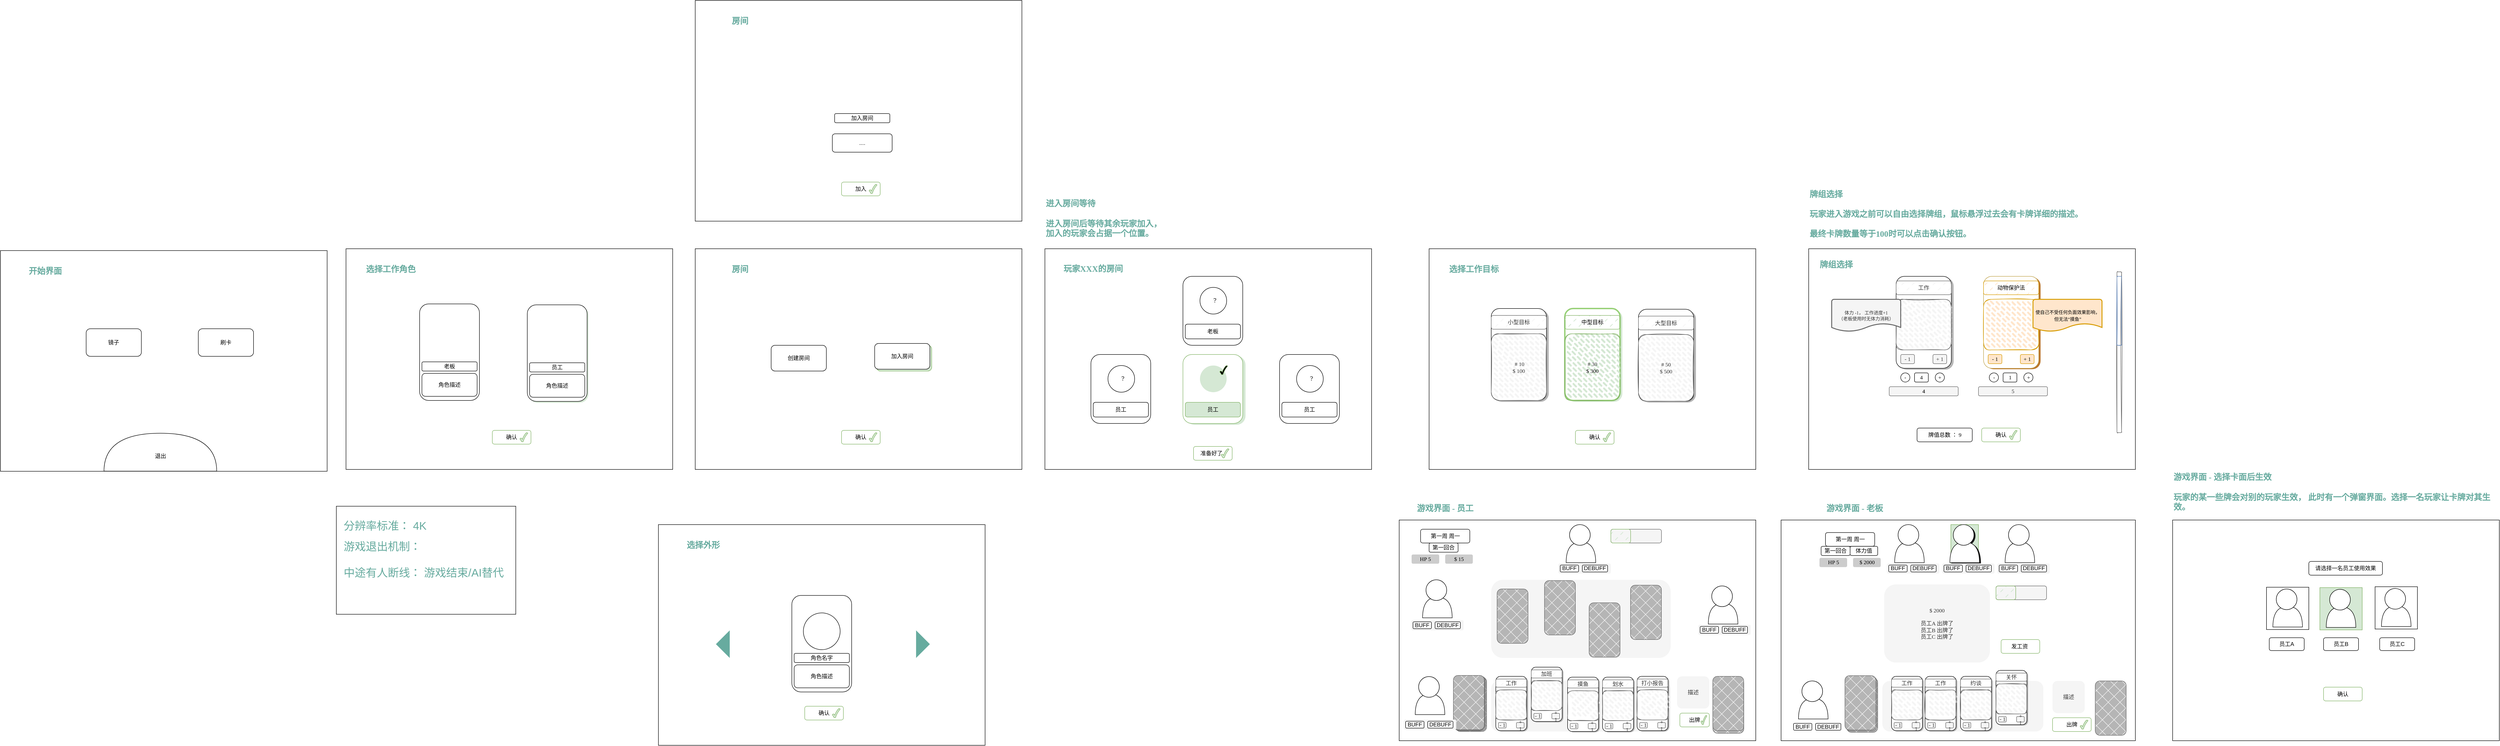 <mxfile version="24.1.0" type="github">
  <diagram name="第 1 页" id="t9CCaxTAOTX4yrAlOPAR">
    <mxGraphModel dx="5624" dy="2027" grid="1" gridSize="10" guides="1" tooltips="1" connect="1" arrows="1" fold="1" page="1" pageScale="1" pageWidth="827" pageHeight="1169" math="0" shadow="0">
      <root>
        <mxCell id="0" />
        <mxCell id="1" parent="0" />
        <mxCell id="FAPzS4ueLY6J7nQ3hfWF-113" value="" style="rounded=0;whiteSpace=wrap;html=1;" parent="1" vertex="1">
          <mxGeometry x="721" y="610" width="710" height="480" as="geometry" />
        </mxCell>
        <mxCell id="YH43WW--hEG6EUKIlUJ1-2" value="" style="rounded=0;whiteSpace=wrap;html=1;" parent="1" vertex="1">
          <mxGeometry x="-3270" y="580" width="390" height="235" as="geometry" />
        </mxCell>
        <mxCell id="PA3A19psSOnWKQPOpQNL-35" value="" style="rounded=0;whiteSpace=wrap;html=1;" parent="1" vertex="1">
          <mxGeometry x="-70" y="20" width="710" height="480" as="geometry" />
        </mxCell>
        <mxCell id="PA3A19psSOnWKQPOpQNL-24" value="" style="rounded=1;whiteSpace=wrap;html=1;fillColor=#bc782f;strokeColor=none;fontFamily=Comic Sans MS;" parent="1" vertex="1">
          <mxGeometry x="314" y="82" width="120" height="200" as="geometry" />
        </mxCell>
        <mxCell id="PA3A19psSOnWKQPOpQNL-23" value="" style="rounded=1;whiteSpace=wrap;html=1;fillColor=#B5B5B5;fontColor=#333333;strokeColor=none;fontFamily=Comic Sans MS;" parent="1" vertex="1">
          <mxGeometry x="125" y="83" width="120" height="200" as="geometry" />
        </mxCell>
        <mxCell id="PA3A19psSOnWKQPOpQNL-1" value="" style="rounded=1;whiteSpace=wrap;html=1;fontFamily=Comic Sans MS;" parent="1" vertex="1">
          <mxGeometry x="120" y="80" width="120" height="200" as="geometry" />
        </mxCell>
        <mxCell id="PA3A19psSOnWKQPOpQNL-2" value="工作" style="rounded=1;whiteSpace=wrap;html=1;fillStyle=dashed;fillColor=#f5f5f5;strokeColor=#666666;fontColor=#333333;fontFamily=Comic Sans MS;" parent="1" vertex="1">
          <mxGeometry x="120" y="90" width="120" height="30" as="geometry" />
        </mxCell>
        <mxCell id="PA3A19psSOnWKQPOpQNL-3" value="- 1" style="rounded=1;whiteSpace=wrap;html=1;fillColor=#f5f5f5;strokeColor=#666666;fontColor=#333333;fontFamily=Comic Sans MS;" parent="1" vertex="1">
          <mxGeometry x="130" y="250" width="30" height="20" as="geometry" />
        </mxCell>
        <mxCell id="PA3A19psSOnWKQPOpQNL-4" value="+ 1" style="rounded=1;whiteSpace=wrap;html=1;fillColor=#f5f5f5;strokeColor=#666666;fontColor=#333333;fontFamily=Comic Sans MS;" parent="1" vertex="1">
          <mxGeometry x="200" y="250" width="30" height="20" as="geometry" />
        </mxCell>
        <mxCell id="PA3A19psSOnWKQPOpQNL-7" value="" style="rounded=1;whiteSpace=wrap;html=1;strokeWidth=1;fillWeight=4;hachureGap=8;hachureAngle=45;fillColor=#f5f5f5;sketch=1;fontColor=#333333;strokeColor=#666666;fillStyle=dashed;shadow=0;fontFamily=Comic Sans MS;" parent="1" vertex="1">
          <mxGeometry x="120" y="130" width="120" height="110" as="geometry" />
        </mxCell>
        <mxCell id="PA3A19psSOnWKQPOpQNL-8" value="" style="rounded=1;whiteSpace=wrap;html=1;strokeColor=#BFA34C;fontFamily=Comic Sans MS;" parent="1" vertex="1">
          <mxGeometry x="310" y="80" width="120" height="200" as="geometry" />
        </mxCell>
        <mxCell id="PA3A19psSOnWKQPOpQNL-9" value="动物保护法" style="rounded=1;whiteSpace=wrap;html=1;fillStyle=dashed;fillColor=#ffe6cc;strokeColor=#d79b00;fontFamily=Comic Sans MS;" parent="1" vertex="1">
          <mxGeometry x="310" y="90" width="120" height="30" as="geometry" />
        </mxCell>
        <mxCell id="PA3A19psSOnWKQPOpQNL-10" value="- 1" style="rounded=1;whiteSpace=wrap;html=1;fillColor=#ffe6cc;strokeColor=#d79b00;fontFamily=Comic Sans MS;" parent="1" vertex="1">
          <mxGeometry x="320" y="250" width="30" height="20" as="geometry" />
        </mxCell>
        <mxCell id="PA3A19psSOnWKQPOpQNL-11" value="+ 1" style="rounded=1;whiteSpace=wrap;html=1;fillColor=#ffe6cc;strokeColor=#d79b00;fontFamily=Comic Sans MS;" parent="1" vertex="1">
          <mxGeometry x="390" y="250" width="30" height="20" as="geometry" />
        </mxCell>
        <mxCell id="PA3A19psSOnWKQPOpQNL-12" value="" style="rounded=1;whiteSpace=wrap;html=1;strokeWidth=1;fillWeight=4;hachureGap=8;hachureAngle=45;fillColor=#ffe6cc;sketch=1;strokeColor=#d79b00;fillStyle=dashed;fontFamily=Comic Sans MS;" parent="1" vertex="1">
          <mxGeometry x="310" y="130" width="120" height="110" as="geometry" />
        </mxCell>
        <mxCell id="PA3A19psSOnWKQPOpQNL-14" value="&lt;font style=&quot;font-size: 10px;&quot;&gt;体力 -1，&amp;nbsp;&lt;/font&gt;&lt;span style=&quot;font-size: 10px; background-color: initial;&quot;&gt;工作进度+1&lt;/span&gt;&lt;div style=&quot;font-size: 10px;&quot;&gt;&lt;font style=&quot;font-size: 10px;&quot;&gt;（老板使用时无体力消耗）&lt;/font&gt;&lt;/div&gt;" style="strokeWidth=2;html=1;shape=mxgraph.flowchart.document2;whiteSpace=wrap;size=0.25;fillColor=#f5f5f5;fontColor=#333333;strokeColor=#666666;fontFamily=Comic Sans MS;" parent="1" vertex="1">
          <mxGeometry x="-20" y="130" width="150" height="70" as="geometry" />
        </mxCell>
        <mxCell id="PA3A19psSOnWKQPOpQNL-15" value="&lt;span style=&quot;font-size: 10px;&quot;&gt;使自己不受任何负面效果影响，但无法“摸鱼”&lt;/span&gt;" style="strokeWidth=2;html=1;shape=mxgraph.flowchart.document2;whiteSpace=wrap;size=0.25;fillColor=#ffe6cc;strokeColor=#d79b00;fontFamily=Comic Sans MS;" parent="1" vertex="1">
          <mxGeometry x="417.5" y="130" width="150" height="70" as="geometry" />
        </mxCell>
        <mxCell id="PA3A19psSOnWKQPOpQNL-17" value="-" style="ellipse;whiteSpace=wrap;html=1;aspect=fixed;fontFamily=Comic Sans MS;" parent="1" vertex="1">
          <mxGeometry x="130" y="290" width="20" height="20" as="geometry" />
        </mxCell>
        <mxCell id="PA3A19psSOnWKQPOpQNL-18" value="+" style="ellipse;whiteSpace=wrap;html=1;aspect=fixed;fontFamily=Comic Sans MS;" parent="1" vertex="1">
          <mxGeometry x="205" y="290" width="20" height="20" as="geometry" />
        </mxCell>
        <mxCell id="PA3A19psSOnWKQPOpQNL-19" value="4" style="rounded=1;whiteSpace=wrap;html=1;fontFamily=Comic Sans MS;" parent="1" vertex="1">
          <mxGeometry x="160" y="290" width="30" height="20" as="geometry" />
        </mxCell>
        <mxCell id="PA3A19psSOnWKQPOpQNL-20" value="-" style="ellipse;whiteSpace=wrap;html=1;aspect=fixed;fontFamily=Comic Sans MS;" parent="1" vertex="1">
          <mxGeometry x="322.5" y="290" width="20" height="20" as="geometry" />
        </mxCell>
        <mxCell id="PA3A19psSOnWKQPOpQNL-21" value="+" style="ellipse;whiteSpace=wrap;html=1;aspect=fixed;fontFamily=Comic Sans MS;" parent="1" vertex="1">
          <mxGeometry x="397.5" y="290" width="20" height="20" as="geometry" />
        </mxCell>
        <mxCell id="PA3A19psSOnWKQPOpQNL-22" value="1" style="rounded=1;whiteSpace=wrap;html=1;fontFamily=Comic Sans MS;" parent="1" vertex="1">
          <mxGeometry x="352.5" y="290" width="30" height="20" as="geometry" />
        </mxCell>
        <mxCell id="PA3A19psSOnWKQPOpQNL-25" value="牌值总数 ： 9" style="rounded=1;whiteSpace=wrap;html=1;fontFamily=Comic Sans MS;" parent="1" vertex="1">
          <mxGeometry x="165.5" y="410" width="120" height="30" as="geometry" />
        </mxCell>
        <mxCell id="PA3A19psSOnWKQPOpQNL-26" value="&lt;b&gt;&lt;font&gt;4&lt;/font&gt;&lt;/b&gt;" style="rounded=1;whiteSpace=wrap;html=1;fontFamily=Comic Sans MS;fillColor=#f5f5f5;strokeColor=#666666;fontColor=#333333;" parent="1" vertex="1">
          <mxGeometry x="105" y="320" width="150" height="20" as="geometry" />
        </mxCell>
        <mxCell id="PA3A19psSOnWKQPOpQNL-32" value="确认" style="rounded=1;whiteSpace=wrap;html=1;fontFamily=Comic Sans MS;fillColor=none;strokeColor=#82b366;" parent="1" vertex="1">
          <mxGeometry x="306" y="410" width="84" height="30" as="geometry" />
        </mxCell>
        <mxCell id="PA3A19psSOnWKQPOpQNL-28" value="" style="verticalLabelPosition=bottom;verticalAlign=top;html=1;shape=mxgraph.basic.tick;fillColor=#d5e8d4;strokeColor=#82b366;fontFamily=Comic Sans MS;" parent="1" vertex="1">
          <mxGeometry x="366" y="415" width="17" height="20" as="geometry" />
        </mxCell>
        <mxCell id="PA3A19psSOnWKQPOpQNL-33" value="5" style="rounded=1;whiteSpace=wrap;html=1;fontFamily=Comic Sans MS;fillColor=#f5f5f5;fontColor=#333333;strokeColor=#666666;" parent="1" vertex="1">
          <mxGeometry x="299" y="320" width="150" height="20" as="geometry" />
        </mxCell>
        <mxCell id="PA3A19psSOnWKQPOpQNL-36" value="&lt;span style=&quot;font-size: 18px;&quot;&gt;牌组选择&lt;/span&gt;" style="text;html=1;align=center;verticalAlign=middle;whiteSpace=wrap;rounded=0;fontFamily=Comic Sans MS;fontStyle=1;fontColor=#67AB9F;" parent="1" vertex="1">
          <mxGeometry x="-60" y="30" width="100" height="50" as="geometry" />
        </mxCell>
        <mxCell id="PA3A19psSOnWKQPOpQNL-38" value="" style="rounded=1;whiteSpace=wrap;html=1;strokeWidth=1;fillWeight=4;hachureGap=8;hachureAngle=45;fillColor=#f5f5f5;sketch=1;fontColor=#333333;strokeColor=#666666;fillStyle=dashed;shadow=0;fontFamily=Comic Sans MS;" parent="1" vertex="1">
          <mxGeometry x="600" y="70" width="10" height="350" as="geometry" />
        </mxCell>
        <mxCell id="PA3A19psSOnWKQPOpQNL-39" value="" style="rounded=1;whiteSpace=wrap;html=1;strokeWidth=1;fillWeight=4;hachureGap=8;hachureAngle=45;fillColor=#dae8fc;sketch=1;strokeColor=#6c8ebf;fillStyle=dashed;shadow=0;fontFamily=Comic Sans MS;" parent="1" vertex="1">
          <mxGeometry x="600" y="80" width="10" height="150" as="geometry" />
        </mxCell>
        <mxCell id="PA3A19psSOnWKQPOpQNL-41" value="" style="rounded=0;whiteSpace=wrap;html=1;" parent="1" vertex="1">
          <mxGeometry x="-895" y="20" width="710" height="480" as="geometry" />
        </mxCell>
        <mxCell id="PA3A19psSOnWKQPOpQNL-43" value="" style="rounded=1;whiteSpace=wrap;html=1;fillColor=#B5B5B5;fontColor=#333333;strokeColor=none;fontFamily=Comic Sans MS;" parent="1" vertex="1">
          <mxGeometry x="-755" y="153" width="120" height="200" as="geometry" />
        </mxCell>
        <mxCell id="PA3A19psSOnWKQPOpQNL-44" value="" style="rounded=1;whiteSpace=wrap;html=1;fontFamily=Comic Sans MS;" parent="1" vertex="1">
          <mxGeometry x="-760" y="150" width="120" height="200" as="geometry" />
        </mxCell>
        <mxCell id="PA3A19psSOnWKQPOpQNL-45" value="小型目标" style="rounded=1;whiteSpace=wrap;html=1;fillStyle=dashed;fillColor=#f5f5f5;strokeColor=#666666;fontColor=#333333;fontFamily=Comic Sans MS;" parent="1" vertex="1">
          <mxGeometry x="-760" y="165" width="120" height="30" as="geometry" />
        </mxCell>
        <mxCell id="PA3A19psSOnWKQPOpQNL-48" value="&lt;div&gt;&amp;nbsp;# 10&lt;/div&gt;$ 100" style="rounded=1;whiteSpace=wrap;html=1;strokeWidth=1;fillWeight=4;hachureGap=8;hachureAngle=45;fillColor=#f5f5f5;sketch=1;fontColor=#333333;strokeColor=#666666;fillStyle=dashed;shadow=0;fontFamily=Comic Sans MS;" parent="1" vertex="1">
          <mxGeometry x="-760" y="205" width="120" height="145" as="geometry" />
        </mxCell>
        <mxCell id="PA3A19psSOnWKQPOpQNL-67" value="&lt;span style=&quot;font-size: 18px;&quot;&gt;选择工作目标&lt;/span&gt;" style="text;html=1;align=center;verticalAlign=middle;whiteSpace=wrap;rounded=0;fontFamily=Comic Sans MS;fontStyle=1;fontColor=#67AB9F;" parent="1" vertex="1">
          <mxGeometry x="-855" y="40" width="115" height="50" as="geometry" />
        </mxCell>
        <mxCell id="PA3A19psSOnWKQPOpQNL-70" value="" style="rounded=1;whiteSpace=wrap;html=1;fillColor=#d5e8d4;strokeColor=none;fontFamily=Comic Sans MS;" parent="1" vertex="1">
          <mxGeometry x="-595" y="153" width="120" height="200" as="geometry" />
        </mxCell>
        <mxCell id="PA3A19psSOnWKQPOpQNL-71" value="" style="rounded=1;whiteSpace=wrap;html=1;fontFamily=Comic Sans MS;strokeColor=#97D077;strokeWidth=3;" parent="1" vertex="1">
          <mxGeometry x="-600" y="150" width="120" height="200" as="geometry" />
        </mxCell>
        <mxCell id="PA3A19psSOnWKQPOpQNL-72" value="中型目标" style="rounded=1;whiteSpace=wrap;html=1;fillStyle=dashed;fillColor=#d5e8d4;strokeColor=#82b366;fontFamily=Comic Sans MS;" parent="1" vertex="1">
          <mxGeometry x="-600" y="165" width="120" height="30" as="geometry" />
        </mxCell>
        <mxCell id="PA3A19psSOnWKQPOpQNL-73" value="&lt;div&gt;&lt;span style=&quot;color: rgb(51, 51, 51);&quot;&gt;# 30&lt;/span&gt;&lt;br&gt;&lt;/div&gt;$ 300" style="rounded=1;whiteSpace=wrap;html=1;strokeWidth=1;fillWeight=4;hachureGap=8;hachureAngle=45;fillColor=#d5e8d4;sketch=1;strokeColor=#82b366;fillStyle=dashed;shadow=0;fontFamily=Comic Sans MS;" parent="1" vertex="1">
          <mxGeometry x="-600" y="205" width="120" height="145" as="geometry" />
        </mxCell>
        <mxCell id="PA3A19psSOnWKQPOpQNL-74" value="" style="rounded=1;whiteSpace=wrap;html=1;fillColor=#B5B5B5;fontColor=#333333;strokeColor=none;fontFamily=Comic Sans MS;" parent="1" vertex="1">
          <mxGeometry x="-435" y="154.5" width="120" height="200" as="geometry" />
        </mxCell>
        <mxCell id="PA3A19psSOnWKQPOpQNL-75" value="" style="rounded=1;whiteSpace=wrap;html=1;fontFamily=Comic Sans MS;" parent="1" vertex="1">
          <mxGeometry x="-440" y="151.5" width="120" height="200" as="geometry" />
        </mxCell>
        <mxCell id="PA3A19psSOnWKQPOpQNL-76" value="大型目标" style="rounded=1;whiteSpace=wrap;html=1;fillStyle=dashed;fillColor=#f5f5f5;strokeColor=#666666;fontColor=#333333;fontFamily=Comic Sans MS;" parent="1" vertex="1">
          <mxGeometry x="-440" y="166.5" width="120" height="30" as="geometry" />
        </mxCell>
        <mxCell id="PA3A19psSOnWKQPOpQNL-77" value="&lt;div&gt;# 50&lt;/div&gt;$ 500" style="rounded=1;whiteSpace=wrap;html=1;strokeWidth=1;fillWeight=4;hachureGap=8;hachureAngle=45;fillColor=#f5f5f5;sketch=1;fontColor=#333333;strokeColor=#666666;fillStyle=dashed;shadow=0;fontFamily=Comic Sans MS;" parent="1" vertex="1">
          <mxGeometry x="-440" y="206.5" width="120" height="145" as="geometry" />
        </mxCell>
        <mxCell id="PA3A19psSOnWKQPOpQNL-78" value="确认" style="rounded=1;whiteSpace=wrap;html=1;fontFamily=Comic Sans MS;fillColor=none;strokeColor=#82b366;" parent="1" vertex="1">
          <mxGeometry x="-577" y="415" width="84" height="30" as="geometry" />
        </mxCell>
        <mxCell id="PA3A19psSOnWKQPOpQNL-79" value="" style="verticalLabelPosition=bottom;verticalAlign=top;html=1;shape=mxgraph.basic.tick;fillColor=#d5e8d4;strokeColor=#82b366;fontFamily=Comic Sans MS;" parent="1" vertex="1">
          <mxGeometry x="-517" y="420" width="17" height="20" as="geometry" />
        </mxCell>
        <mxCell id="PA3A19psSOnWKQPOpQNL-96" value="" style="rounded=0;whiteSpace=wrap;html=1;" parent="1" vertex="1">
          <mxGeometry x="-960" y="610" width="775" height="480" as="geometry" />
        </mxCell>
        <mxCell id="PA3A19psSOnWKQPOpQNL-101" value="&lt;span style=&quot;font-size: 18px;&quot;&gt;游戏界面 - 员工&lt;/span&gt;" style="text;html=1;align=center;verticalAlign=middle;whiteSpace=wrap;rounded=0;fontFamily=Comic Sans MS;fontStyle=1;fontColor=#67AB9F;" parent="1" vertex="1">
          <mxGeometry x="-960" y="560" width="200" height="50" as="geometry" />
        </mxCell>
        <mxCell id="PA3A19psSOnWKQPOpQNL-106" value="" style="rounded=1;whiteSpace=wrap;html=1;fillColor=#f5f5f5;fontColor=#333333;strokeColor=none;fontFamily=Comic Sans MS;" parent="1" vertex="1">
          <mxGeometry x="-760" y="960" width="390" height="110" as="geometry" />
        </mxCell>
        <mxCell id="PA3A19psSOnWKQPOpQNL-112" value="" style="rounded=0;whiteSpace=wrap;html=1;" parent="1" vertex="1">
          <mxGeometry x="-2570" y="620" width="710" height="480" as="geometry" />
        </mxCell>
        <mxCell id="PA3A19psSOnWKQPOpQNL-117" value="&lt;span style=&quot;font-size: 18px;&quot;&gt;选择外形&lt;/span&gt;" style="text;html=1;align=center;verticalAlign=middle;whiteSpace=wrap;rounded=0;fontFamily=Comic Sans MS;fontStyle=1;fontColor=#67AB9F;" parent="1" vertex="1">
          <mxGeometry x="-2530" y="640" width="115" height="50" as="geometry" />
        </mxCell>
        <mxCell id="PA3A19psSOnWKQPOpQNL-126" value="确认" style="rounded=1;whiteSpace=wrap;html=1;fontFamily=Comic Sans MS;fillColor=none;strokeColor=#82b366;" parent="1" vertex="1">
          <mxGeometry x="-2252" y="1015" width="84" height="30" as="geometry" />
        </mxCell>
        <mxCell id="PA3A19psSOnWKQPOpQNL-127" value="" style="verticalLabelPosition=bottom;verticalAlign=top;html=1;shape=mxgraph.basic.tick;fillColor=#d5e8d4;strokeColor=#82b366;fontFamily=Comic Sans MS;" parent="1" vertex="1">
          <mxGeometry x="-2192" y="1020" width="17" height="20" as="geometry" />
        </mxCell>
        <mxCell id="PA3A19psSOnWKQPOpQNL-130" value="" style="triangle;whiteSpace=wrap;html=1;fillColor=#67AB9F;strokeColor=none;" parent="1" vertex="1">
          <mxGeometry x="-2010" y="850" width="30" height="60" as="geometry" />
        </mxCell>
        <mxCell id="PA3A19psSOnWKQPOpQNL-131" value="" style="triangle;whiteSpace=wrap;html=1;rotation=-180;fillColor=#67AB9F;strokeColor=none;" parent="1" vertex="1">
          <mxGeometry x="-2445" y="850" width="30" height="60" as="geometry" />
        </mxCell>
        <mxCell id="PA3A19psSOnWKQPOpQNL-132" value="" style="rounded=1;whiteSpace=wrap;html=1;" parent="1" vertex="1">
          <mxGeometry x="-2280" y="774" width="130" height="210" as="geometry" />
        </mxCell>
        <mxCell id="PA3A19psSOnWKQPOpQNL-135" value="角色描述" style="rounded=1;whiteSpace=wrap;html=1;" parent="1" vertex="1">
          <mxGeometry x="-2275" y="925" width="120" height="50" as="geometry" />
        </mxCell>
        <mxCell id="PA3A19psSOnWKQPOpQNL-137" value="" style="group" parent="1" vertex="1" connectable="0">
          <mxGeometry x="-350" y="1030" width="64" height="30" as="geometry" />
        </mxCell>
        <mxCell id="PA3A19psSOnWKQPOpQNL-110" value="出牌" style="rounded=1;whiteSpace=wrap;html=1;fontFamily=Comic Sans MS;fillColor=none;strokeColor=#82b366;" parent="PA3A19psSOnWKQPOpQNL-137" vertex="1">
          <mxGeometry width="64" height="30" as="geometry" />
        </mxCell>
        <mxCell id="PA3A19psSOnWKQPOpQNL-111" value="" style="verticalLabelPosition=bottom;verticalAlign=top;html=1;shape=mxgraph.basic.tick;fillColor=#d5e8d4;strokeColor=#82b366;fontFamily=Comic Sans MS;" parent="PA3A19psSOnWKQPOpQNL-137" vertex="1">
          <mxGeometry x="45.714" y="5" width="12.952" height="20" as="geometry" />
        </mxCell>
        <mxCell id="PA3A19psSOnWKQPOpQNL-145" value="" style="group" parent="1" vertex="1" connectable="0">
          <mxGeometry x="-594" y="951.77" width="70" height="120" as="geometry" />
        </mxCell>
        <mxCell id="PA3A19psSOnWKQPOpQNL-146" value="" style="rounded=1;whiteSpace=wrap;html=1;fillColor=#B5B5B5;fontColor=#333333;strokeColor=none;fontFamily=Comic Sans MS;" parent="PA3A19psSOnWKQPOpQNL-145" vertex="1">
          <mxGeometry x="2.8" y="1.773" width="67.2" height="118.227" as="geometry" />
        </mxCell>
        <mxCell id="PA3A19psSOnWKQPOpQNL-147" value="" style="rounded=1;whiteSpace=wrap;html=1;fontFamily=Comic Sans MS;" parent="PA3A19psSOnWKQPOpQNL-145" vertex="1">
          <mxGeometry width="67.2" height="118.227" as="geometry" />
        </mxCell>
        <mxCell id="PA3A19psSOnWKQPOpQNL-148" value="摸鱼" style="rounded=1;whiteSpace=wrap;html=1;fillStyle=dashed;fillColor=#f5f5f5;strokeColor=#666666;fontColor=#333333;fontFamily=Comic Sans MS;" parent="PA3A19psSOnWKQPOpQNL-145" vertex="1">
          <mxGeometry y="5.911" width="67.2" height="17.734" as="geometry" />
        </mxCell>
        <mxCell id="PA3A19psSOnWKQPOpQNL-149" value="- 1" style="rounded=1;whiteSpace=wrap;html=1;fillColor=#f5f5f5;strokeColor=#666666;fontColor=#333333;fontFamily=Comic Sans MS;" parent="PA3A19psSOnWKQPOpQNL-145" vertex="1">
          <mxGeometry x="5.6" y="100.493" width="16.8" height="11.823" as="geometry" />
        </mxCell>
        <mxCell id="PA3A19psSOnWKQPOpQNL-150" value="+ 1" style="rounded=1;whiteSpace=wrap;html=1;fillColor=#f5f5f5;strokeColor=#666666;fontColor=#333333;fontFamily=Comic Sans MS;" parent="PA3A19psSOnWKQPOpQNL-145" vertex="1">
          <mxGeometry x="44.8" y="100.493" width="16.8" height="11.823" as="geometry" />
        </mxCell>
        <mxCell id="PA3A19psSOnWKQPOpQNL-151" value="" style="rounded=1;whiteSpace=wrap;html=1;strokeWidth=1;fillWeight=4;hachureGap=8;hachureAngle=45;fillColor=#f5f5f5;sketch=1;fontColor=#333333;strokeColor=#666666;fillStyle=dashed;shadow=0;fontFamily=Comic Sans MS;" parent="PA3A19psSOnWKQPOpQNL-145" vertex="1">
          <mxGeometry y="29.557" width="67.2" height="65.025" as="geometry" />
        </mxCell>
        <mxCell id="PA3A19psSOnWKQPOpQNL-152" value="" style="group" parent="1" vertex="1" connectable="0">
          <mxGeometry x="-518" y="951.77" width="70" height="120" as="geometry" />
        </mxCell>
        <mxCell id="PA3A19psSOnWKQPOpQNL-153" value="" style="rounded=1;whiteSpace=wrap;html=1;fillColor=#B5B5B5;fontColor=#333333;strokeColor=none;fontFamily=Comic Sans MS;" parent="PA3A19psSOnWKQPOpQNL-152" vertex="1">
          <mxGeometry x="2.8" y="1.773" width="67.2" height="118.227" as="geometry" />
        </mxCell>
        <mxCell id="PA3A19psSOnWKQPOpQNL-154" value="" style="rounded=1;whiteSpace=wrap;html=1;fontFamily=Comic Sans MS;" parent="PA3A19psSOnWKQPOpQNL-152" vertex="1">
          <mxGeometry width="67.2" height="118.227" as="geometry" />
        </mxCell>
        <mxCell id="PA3A19psSOnWKQPOpQNL-155" value="划水" style="rounded=1;whiteSpace=wrap;html=1;fillStyle=dashed;fillColor=#f5f5f5;strokeColor=#666666;fontColor=#333333;fontFamily=Comic Sans MS;" parent="PA3A19psSOnWKQPOpQNL-152" vertex="1">
          <mxGeometry y="5.911" width="67.2" height="17.734" as="geometry" />
        </mxCell>
        <mxCell id="PA3A19psSOnWKQPOpQNL-156" value="- 1" style="rounded=1;whiteSpace=wrap;html=1;fillColor=#f5f5f5;strokeColor=#666666;fontColor=#333333;fontFamily=Comic Sans MS;" parent="PA3A19psSOnWKQPOpQNL-152" vertex="1">
          <mxGeometry x="5.6" y="100.493" width="16.8" height="11.823" as="geometry" />
        </mxCell>
        <mxCell id="PA3A19psSOnWKQPOpQNL-157" value="+ 1" style="rounded=1;whiteSpace=wrap;html=1;fillColor=#f5f5f5;strokeColor=#666666;fontColor=#333333;fontFamily=Comic Sans MS;" parent="PA3A19psSOnWKQPOpQNL-152" vertex="1">
          <mxGeometry x="44.8" y="100.493" width="16.8" height="11.823" as="geometry" />
        </mxCell>
        <mxCell id="PA3A19psSOnWKQPOpQNL-158" value="" style="rounded=1;whiteSpace=wrap;html=1;strokeWidth=1;fillWeight=4;hachureGap=8;hachureAngle=45;fillColor=#f5f5f5;sketch=1;fontColor=#333333;strokeColor=#666666;fillStyle=dashed;shadow=0;fontFamily=Comic Sans MS;" parent="PA3A19psSOnWKQPOpQNL-152" vertex="1">
          <mxGeometry y="29.557" width="67.2" height="65.025" as="geometry" />
        </mxCell>
        <mxCell id="PA3A19psSOnWKQPOpQNL-159" value="" style="group" parent="1" vertex="1" connectable="0">
          <mxGeometry x="-750" y="950" width="380" height="120" as="geometry" />
        </mxCell>
        <mxCell id="PA3A19psSOnWKQPOpQNL-160" value="" style="rounded=1;whiteSpace=wrap;html=1;fillColor=#B5B5B5;fontColor=#333333;strokeColor=none;fontFamily=Comic Sans MS;" parent="PA3A19psSOnWKQPOpQNL-159" vertex="1">
          <mxGeometry x="2.8" y="1.773" width="67.2" height="118.227" as="geometry" />
        </mxCell>
        <mxCell id="PA3A19psSOnWKQPOpQNL-161" value="" style="rounded=1;whiteSpace=wrap;html=1;fontFamily=Comic Sans MS;" parent="PA3A19psSOnWKQPOpQNL-159" vertex="1">
          <mxGeometry width="67.2" height="118.227" as="geometry" />
        </mxCell>
        <mxCell id="PA3A19psSOnWKQPOpQNL-162" value="工作" style="rounded=1;whiteSpace=wrap;html=1;fillStyle=dashed;fillColor=#f5f5f5;strokeColor=#666666;fontColor=#333333;fontFamily=Comic Sans MS;" parent="PA3A19psSOnWKQPOpQNL-159" vertex="1">
          <mxGeometry y="5.911" width="67.2" height="17.734" as="geometry" />
        </mxCell>
        <mxCell id="PA3A19psSOnWKQPOpQNL-163" value="- 1" style="rounded=1;whiteSpace=wrap;html=1;fillColor=#f5f5f5;strokeColor=#666666;fontColor=#333333;fontFamily=Comic Sans MS;" parent="PA3A19psSOnWKQPOpQNL-159" vertex="1">
          <mxGeometry x="5.6" y="100.493" width="16.8" height="11.823" as="geometry" />
        </mxCell>
        <mxCell id="PA3A19psSOnWKQPOpQNL-164" value="+ 1" style="rounded=1;whiteSpace=wrap;html=1;fillColor=#f5f5f5;strokeColor=#666666;fontColor=#333333;fontFamily=Comic Sans MS;" parent="PA3A19psSOnWKQPOpQNL-159" vertex="1">
          <mxGeometry x="44.8" y="100.493" width="16.8" height="11.823" as="geometry" />
        </mxCell>
        <mxCell id="PA3A19psSOnWKQPOpQNL-165" value="" style="rounded=1;whiteSpace=wrap;html=1;strokeWidth=1;fillWeight=4;hachureGap=8;hachureAngle=45;fillColor=#f5f5f5;sketch=1;fontColor=#333333;strokeColor=#666666;fillStyle=dashed;shadow=0;fontFamily=Comic Sans MS;" parent="PA3A19psSOnWKQPOpQNL-159" vertex="1">
          <mxGeometry y="29.557" width="67.2" height="65.025" as="geometry" />
        </mxCell>
        <mxCell id="PA3A19psSOnWKQPOpQNL-166" value="" style="rounded=0;whiteSpace=wrap;html=1;" parent="1" vertex="1">
          <mxGeometry x="-1730" y="20" width="710" height="480" as="geometry" />
        </mxCell>
        <mxCell id="PA3A19psSOnWKQPOpQNL-167" value="&lt;span style=&quot;font-size: 18px;&quot;&gt;进入房间等待&lt;/span&gt;&lt;div&gt;&lt;span style=&quot;font-size: 18px;&quot;&gt;&lt;br&gt;&lt;/span&gt;&lt;/div&gt;&lt;div&gt;&lt;span style=&quot;font-size: 18px;&quot;&gt;进入房间后等待其余玩家加入，&lt;/span&gt;&lt;/div&gt;&lt;div&gt;&lt;span style=&quot;font-size: 18px;&quot;&gt;加入的玩家会占据一个位置。&lt;/span&gt;&lt;/div&gt;" style="text;html=1;align=left;verticalAlign=middle;whiteSpace=wrap;rounded=0;fontFamily=Comic Sans MS;fontStyle=1;fontColor=#67AB9F;" parent="1" vertex="1">
          <mxGeometry x="-1730" y="-100" width="710" height="110" as="geometry" />
        </mxCell>
        <mxCell id="PA3A19psSOnWKQPOpQNL-168" value="准备好了&amp;nbsp;&amp;nbsp;" style="rounded=1;whiteSpace=wrap;html=1;fontFamily=Comic Sans MS;fillColor=none;strokeColor=#82b366;" parent="1" vertex="1">
          <mxGeometry x="-1407" y="450" width="84" height="30" as="geometry" />
        </mxCell>
        <mxCell id="PA3A19psSOnWKQPOpQNL-169" value="" style="verticalLabelPosition=bottom;verticalAlign=top;html=1;shape=mxgraph.basic.tick;fillColor=#d5e8d4;strokeColor=#82b366;fontFamily=Comic Sans MS;" parent="1" vertex="1">
          <mxGeometry x="-1347" y="455" width="17" height="20" as="geometry" />
        </mxCell>
        <mxCell id="PA3A19psSOnWKQPOpQNL-175" value="" style="rounded=0;whiteSpace=wrap;html=1;" parent="1" vertex="1">
          <mxGeometry x="-130" y="610" width="770" height="480" as="geometry" />
        </mxCell>
        <mxCell id="PA3A19psSOnWKQPOpQNL-176" value="&lt;span style=&quot;font-size: 18px;&quot;&gt;游戏界面 - 老板&lt;/span&gt;" style="text;html=1;align=center;verticalAlign=middle;whiteSpace=wrap;rounded=0;fontFamily=Comic Sans MS;fontStyle=1;fontColor=#67AB9F;" parent="1" vertex="1">
          <mxGeometry x="-70" y="560" width="200" height="50" as="geometry" />
        </mxCell>
        <mxCell id="PA3A19psSOnWKQPOpQNL-177" value="" style="rounded=1;whiteSpace=wrap;html=1;fillColor=#f5f5f5;fontColor=#333333;strokeColor=none;fontFamily=Comic Sans MS;" parent="1" vertex="1">
          <mxGeometry x="90" y="960" width="350" height="110" as="geometry" />
        </mxCell>
        <mxCell id="PA3A19psSOnWKQPOpQNL-178" value="" style="group" parent="1" vertex="1" connectable="0">
          <mxGeometry x="460" y="1040" width="84" height="30" as="geometry" />
        </mxCell>
        <mxCell id="PA3A19psSOnWKQPOpQNL-179" value="出牌" style="rounded=1;whiteSpace=wrap;html=1;fontFamily=Comic Sans MS;fillColor=none;strokeColor=#82b366;" parent="PA3A19psSOnWKQPOpQNL-178" vertex="1">
          <mxGeometry width="84" height="30" as="geometry" />
        </mxCell>
        <mxCell id="PA3A19psSOnWKQPOpQNL-180" value="" style="verticalLabelPosition=bottom;verticalAlign=top;html=1;shape=mxgraph.basic.tick;fillColor=#d5e8d4;strokeColor=#82b366;fontFamily=Comic Sans MS;" parent="PA3A19psSOnWKQPOpQNL-178" vertex="1">
          <mxGeometry x="60" y="5" width="17" height="20" as="geometry" />
        </mxCell>
        <mxCell id="PA3A19psSOnWKQPOpQNL-181" value="" style="group" parent="1" vertex="1" connectable="0">
          <mxGeometry x="183" y="950" width="70" height="120" as="geometry" />
        </mxCell>
        <mxCell id="PA3A19psSOnWKQPOpQNL-182" value="" style="rounded=1;whiteSpace=wrap;html=1;fillColor=#B5B5B5;fontColor=#333333;strokeColor=none;fontFamily=Comic Sans MS;" parent="PA3A19psSOnWKQPOpQNL-181" vertex="1">
          <mxGeometry x="2.8" y="1.773" width="67.2" height="118.227" as="geometry" />
        </mxCell>
        <mxCell id="PA3A19psSOnWKQPOpQNL-183" value="" style="rounded=1;whiteSpace=wrap;html=1;fontFamily=Comic Sans MS;" parent="PA3A19psSOnWKQPOpQNL-181" vertex="1">
          <mxGeometry width="67.2" height="118.227" as="geometry" />
        </mxCell>
        <mxCell id="PA3A19psSOnWKQPOpQNL-184" value="工作" style="rounded=1;whiteSpace=wrap;html=1;fillStyle=dashed;fillColor=#f5f5f5;strokeColor=#666666;fontColor=#333333;fontFamily=Comic Sans MS;" parent="PA3A19psSOnWKQPOpQNL-181" vertex="1">
          <mxGeometry y="5.911" width="67.2" height="17.734" as="geometry" />
        </mxCell>
        <mxCell id="PA3A19psSOnWKQPOpQNL-185" value="- 1" style="rounded=1;whiteSpace=wrap;html=1;fillColor=#f5f5f5;strokeColor=#666666;fontColor=#333333;fontFamily=Comic Sans MS;" parent="PA3A19psSOnWKQPOpQNL-181" vertex="1">
          <mxGeometry x="5.6" y="100.493" width="16.8" height="11.823" as="geometry" />
        </mxCell>
        <mxCell id="PA3A19psSOnWKQPOpQNL-186" value="+ 1" style="rounded=1;whiteSpace=wrap;html=1;fillColor=#f5f5f5;strokeColor=#666666;fontColor=#333333;fontFamily=Comic Sans MS;" parent="PA3A19psSOnWKQPOpQNL-181" vertex="1">
          <mxGeometry x="44.8" y="100.493" width="16.8" height="11.823" as="geometry" />
        </mxCell>
        <mxCell id="PA3A19psSOnWKQPOpQNL-187" value="" style="rounded=1;whiteSpace=wrap;html=1;strokeWidth=1;fillWeight=4;hachureGap=8;hachureAngle=45;fillColor=#f5f5f5;sketch=1;fontColor=#333333;strokeColor=#666666;fillStyle=dashed;shadow=0;fontFamily=Comic Sans MS;" parent="PA3A19psSOnWKQPOpQNL-181" vertex="1">
          <mxGeometry y="29.557" width="67.2" height="65.025" as="geometry" />
        </mxCell>
        <mxCell id="PA3A19psSOnWKQPOpQNL-188" value="" style="group" parent="1" vertex="1" connectable="0">
          <mxGeometry x="260" y="950" width="70" height="120" as="geometry" />
        </mxCell>
        <mxCell id="PA3A19psSOnWKQPOpQNL-189" value="" style="rounded=1;whiteSpace=wrap;html=1;fillColor=#B5B5B5;fontColor=#333333;strokeColor=none;fontFamily=Comic Sans MS;" parent="PA3A19psSOnWKQPOpQNL-188" vertex="1">
          <mxGeometry x="2.8" y="1.773" width="67.2" height="118.227" as="geometry" />
        </mxCell>
        <mxCell id="PA3A19psSOnWKQPOpQNL-190" value="" style="rounded=1;whiteSpace=wrap;html=1;fontFamily=Comic Sans MS;" parent="PA3A19psSOnWKQPOpQNL-188" vertex="1">
          <mxGeometry width="67.2" height="118.227" as="geometry" />
        </mxCell>
        <mxCell id="PA3A19psSOnWKQPOpQNL-191" value="约谈" style="rounded=1;whiteSpace=wrap;html=1;fillStyle=dashed;fillColor=#f5f5f5;strokeColor=#666666;fontColor=#333333;fontFamily=Comic Sans MS;" parent="PA3A19psSOnWKQPOpQNL-188" vertex="1">
          <mxGeometry y="5.911" width="67.2" height="17.734" as="geometry" />
        </mxCell>
        <mxCell id="PA3A19psSOnWKQPOpQNL-192" value="- 1" style="rounded=1;whiteSpace=wrap;html=1;fillColor=#f5f5f5;strokeColor=#666666;fontColor=#333333;fontFamily=Comic Sans MS;" parent="PA3A19psSOnWKQPOpQNL-188" vertex="1">
          <mxGeometry x="5.6" y="100.493" width="16.8" height="11.823" as="geometry" />
        </mxCell>
        <mxCell id="PA3A19psSOnWKQPOpQNL-193" value="+ 1" style="rounded=1;whiteSpace=wrap;html=1;fillColor=#f5f5f5;strokeColor=#666666;fontColor=#333333;fontFamily=Comic Sans MS;" parent="PA3A19psSOnWKQPOpQNL-188" vertex="1">
          <mxGeometry x="44.8" y="100.493" width="16.8" height="11.823" as="geometry" />
        </mxCell>
        <mxCell id="PA3A19psSOnWKQPOpQNL-194" value="" style="rounded=1;whiteSpace=wrap;html=1;strokeWidth=1;fillWeight=4;hachureGap=8;hachureAngle=45;fillColor=#f5f5f5;sketch=1;fontColor=#333333;strokeColor=#666666;fillStyle=dashed;shadow=0;fontFamily=Comic Sans MS;" parent="PA3A19psSOnWKQPOpQNL-188" vertex="1">
          <mxGeometry y="29.557" width="67.2" height="65.025" as="geometry" />
        </mxCell>
        <mxCell id="PA3A19psSOnWKQPOpQNL-195" value="" style="group" parent="1" vertex="1" connectable="0">
          <mxGeometry x="337" y="937" width="70" height="120" as="geometry" />
        </mxCell>
        <mxCell id="PA3A19psSOnWKQPOpQNL-196" value="" style="rounded=1;whiteSpace=wrap;html=1;fillColor=#B5B5B5;fontColor=#333333;strokeColor=none;fontFamily=Comic Sans MS;" parent="PA3A19psSOnWKQPOpQNL-195" vertex="1">
          <mxGeometry x="2.8" y="1.773" width="67.2" height="118.227" as="geometry" />
        </mxCell>
        <mxCell id="PA3A19psSOnWKQPOpQNL-197" value="" style="rounded=1;whiteSpace=wrap;html=1;fontFamily=Comic Sans MS;" parent="PA3A19psSOnWKQPOpQNL-195" vertex="1">
          <mxGeometry width="67.2" height="118.227" as="geometry" />
        </mxCell>
        <mxCell id="PA3A19psSOnWKQPOpQNL-198" value="关怀" style="rounded=1;whiteSpace=wrap;html=1;fillStyle=dashed;fillColor=#f5f5f5;strokeColor=#666666;fontColor=#333333;fontFamily=Comic Sans MS;" parent="PA3A19psSOnWKQPOpQNL-195" vertex="1">
          <mxGeometry y="5.911" width="67.2" height="17.734" as="geometry" />
        </mxCell>
        <mxCell id="PA3A19psSOnWKQPOpQNL-199" value="- 1" style="rounded=1;whiteSpace=wrap;html=1;fillColor=#f5f5f5;strokeColor=#666666;fontColor=#333333;fontFamily=Comic Sans MS;" parent="PA3A19psSOnWKQPOpQNL-195" vertex="1">
          <mxGeometry x="5.6" y="100.493" width="16.8" height="11.823" as="geometry" />
        </mxCell>
        <mxCell id="PA3A19psSOnWKQPOpQNL-200" value="+ 1" style="rounded=1;whiteSpace=wrap;html=1;fillColor=#f5f5f5;strokeColor=#666666;fontColor=#333333;fontFamily=Comic Sans MS;" parent="PA3A19psSOnWKQPOpQNL-195" vertex="1">
          <mxGeometry x="44.8" y="100.493" width="16.8" height="11.823" as="geometry" />
        </mxCell>
        <mxCell id="PA3A19psSOnWKQPOpQNL-201" value="" style="rounded=1;whiteSpace=wrap;html=1;strokeWidth=1;fillWeight=4;hachureGap=8;hachureAngle=45;fillColor=#f5f5f5;sketch=1;fontColor=#333333;strokeColor=#666666;fillStyle=dashed;shadow=0;fontFamily=Comic Sans MS;" parent="PA3A19psSOnWKQPOpQNL-195" vertex="1">
          <mxGeometry y="29.557" width="67.2" height="65.025" as="geometry" />
        </mxCell>
        <mxCell id="PA3A19psSOnWKQPOpQNL-202" value="" style="group" parent="1" vertex="1" connectable="0">
          <mxGeometry x="110" y="950" width="70" height="120" as="geometry" />
        </mxCell>
        <mxCell id="PA3A19psSOnWKQPOpQNL-203" value="" style="rounded=1;whiteSpace=wrap;html=1;fillColor=#B5B5B5;fontColor=#333333;strokeColor=none;fontFamily=Comic Sans MS;" parent="PA3A19psSOnWKQPOpQNL-202" vertex="1">
          <mxGeometry x="2.8" y="1.773" width="67.2" height="118.227" as="geometry" />
        </mxCell>
        <mxCell id="PA3A19psSOnWKQPOpQNL-204" value="" style="rounded=1;whiteSpace=wrap;html=1;fontFamily=Comic Sans MS;" parent="PA3A19psSOnWKQPOpQNL-202" vertex="1">
          <mxGeometry width="67.2" height="118.227" as="geometry" />
        </mxCell>
        <mxCell id="PA3A19psSOnWKQPOpQNL-205" value="工作" style="rounded=1;whiteSpace=wrap;html=1;fillStyle=dashed;fillColor=#f5f5f5;strokeColor=#666666;fontColor=#333333;fontFamily=Comic Sans MS;" parent="PA3A19psSOnWKQPOpQNL-202" vertex="1">
          <mxGeometry y="5.911" width="67.2" height="17.734" as="geometry" />
        </mxCell>
        <mxCell id="PA3A19psSOnWKQPOpQNL-206" value="- 1" style="rounded=1;whiteSpace=wrap;html=1;fillColor=#f5f5f5;strokeColor=#666666;fontColor=#333333;fontFamily=Comic Sans MS;" parent="PA3A19psSOnWKQPOpQNL-202" vertex="1">
          <mxGeometry x="5.6" y="100.493" width="16.8" height="11.823" as="geometry" />
        </mxCell>
        <mxCell id="PA3A19psSOnWKQPOpQNL-207" value="+ 1" style="rounded=1;whiteSpace=wrap;html=1;fillColor=#f5f5f5;strokeColor=#666666;fontColor=#333333;fontFamily=Comic Sans MS;" parent="PA3A19psSOnWKQPOpQNL-202" vertex="1">
          <mxGeometry x="44.8" y="100.493" width="16.8" height="11.823" as="geometry" />
        </mxCell>
        <mxCell id="PA3A19psSOnWKQPOpQNL-208" value="" style="rounded=1;whiteSpace=wrap;html=1;strokeWidth=1;fillWeight=4;hachureGap=8;hachureAngle=45;fillColor=#f5f5f5;sketch=1;fontColor=#333333;strokeColor=#666666;fillStyle=dashed;shadow=0;fontFamily=Comic Sans MS;" parent="PA3A19psSOnWKQPOpQNL-202" vertex="1">
          <mxGeometry y="29.557" width="67.2" height="65.025" as="geometry" />
        </mxCell>
        <mxCell id="kgD1wpb85HeonPcsR9Vx-7" value="" style="group" parent="1" vertex="1" connectable="0">
          <mxGeometry x="-1430" y="80" width="130" height="150" as="geometry" />
        </mxCell>
        <mxCell id="kgD1wpb85HeonPcsR9Vx-1" value="" style="rounded=1;whiteSpace=wrap;html=1;" parent="kgD1wpb85HeonPcsR9Vx-7" vertex="1">
          <mxGeometry width="130" height="150" as="geometry" />
        </mxCell>
        <mxCell id="kgD1wpb85HeonPcsR9Vx-2" value="老板" style="rounded=1;whiteSpace=wrap;html=1;" parent="kgD1wpb85HeonPcsR9Vx-7" vertex="1">
          <mxGeometry x="5" y="104" width="120" height="32" as="geometry" />
        </mxCell>
        <mxCell id="kgD1wpb85HeonPcsR9Vx-6" value="&amp;nbsp; ？" style="ellipse;whiteSpace=wrap;html=1;aspect=fixed;" parent="kgD1wpb85HeonPcsR9Vx-7" vertex="1">
          <mxGeometry x="37" y="24" width="58" height="58" as="geometry" />
        </mxCell>
        <mxCell id="kgD1wpb85HeonPcsR9Vx-8" value="" style="group" parent="1" vertex="1" connectable="0">
          <mxGeometry x="-1630" y="250" width="130" height="150" as="geometry" />
        </mxCell>
        <mxCell id="kgD1wpb85HeonPcsR9Vx-9" value="" style="rounded=1;whiteSpace=wrap;html=1;" parent="kgD1wpb85HeonPcsR9Vx-8" vertex="1">
          <mxGeometry width="130" height="150" as="geometry" />
        </mxCell>
        <mxCell id="kgD1wpb85HeonPcsR9Vx-10" value="员工" style="rounded=1;whiteSpace=wrap;html=1;" parent="kgD1wpb85HeonPcsR9Vx-8" vertex="1">
          <mxGeometry x="5" y="104" width="120" height="32" as="geometry" />
        </mxCell>
        <mxCell id="kgD1wpb85HeonPcsR9Vx-11" value="&amp;nbsp; ？" style="ellipse;whiteSpace=wrap;html=1;aspect=fixed;" parent="kgD1wpb85HeonPcsR9Vx-8" vertex="1">
          <mxGeometry x="37" y="24" width="58" height="58" as="geometry" />
        </mxCell>
        <mxCell id="kgD1wpb85HeonPcsR9Vx-12" value="" style="group;strokeColor=none;" parent="1" vertex="1" connectable="0">
          <mxGeometry x="-1430" y="250" width="140" height="150" as="geometry" />
        </mxCell>
        <mxCell id="kgD1wpb85HeonPcsR9Vx-20" value="" style="rounded=1;whiteSpace=wrap;html=1;fillColor=#d5e8d4;strokeColor=none;" parent="kgD1wpb85HeonPcsR9Vx-12" vertex="1">
          <mxGeometry x="6" y="3" width="130" height="150" as="geometry" />
        </mxCell>
        <mxCell id="kgD1wpb85HeonPcsR9Vx-13" value="" style="rounded=1;whiteSpace=wrap;html=1;strokeColor=#82b366;fillColor=default;" parent="kgD1wpb85HeonPcsR9Vx-12" vertex="1">
          <mxGeometry width="130" height="150" as="geometry" />
        </mxCell>
        <mxCell id="kgD1wpb85HeonPcsR9Vx-14" value="员工" style="rounded=1;whiteSpace=wrap;html=1;fillColor=#d5e8d4;strokeColor=#82b366;" parent="kgD1wpb85HeonPcsR9Vx-12" vertex="1">
          <mxGeometry x="5" y="104" width="120" height="32" as="geometry" />
        </mxCell>
        <mxCell id="kgD1wpb85HeonPcsR9Vx-15" value="" style="ellipse;whiteSpace=wrap;html=1;aspect=fixed;fillColor=#d5e8d4;strokeColor=none;" parent="kgD1wpb85HeonPcsR9Vx-12" vertex="1">
          <mxGeometry x="37" y="24" width="58" height="58" as="geometry" />
        </mxCell>
        <mxCell id="kgD1wpb85HeonPcsR9Vx-24" value="" style="verticalLabelPosition=bottom;verticalAlign=top;html=1;shape=mxgraph.basic.tick;fillColor=#000000;strokeColor=#82b366;fontFamily=Comic Sans MS;" parent="kgD1wpb85HeonPcsR9Vx-12" vertex="1">
          <mxGeometry x="80" y="24" width="17" height="20" as="geometry" />
        </mxCell>
        <mxCell id="kgD1wpb85HeonPcsR9Vx-16" value="" style="group" parent="1" vertex="1" connectable="0">
          <mxGeometry x="-1220" y="250" width="130" height="150" as="geometry" />
        </mxCell>
        <mxCell id="kgD1wpb85HeonPcsR9Vx-17" value="" style="rounded=1;whiteSpace=wrap;html=1;" parent="kgD1wpb85HeonPcsR9Vx-16" vertex="1">
          <mxGeometry width="130" height="150" as="geometry" />
        </mxCell>
        <mxCell id="kgD1wpb85HeonPcsR9Vx-18" value="员工" style="rounded=1;whiteSpace=wrap;html=1;" parent="kgD1wpb85HeonPcsR9Vx-16" vertex="1">
          <mxGeometry x="5" y="104" width="120" height="32" as="geometry" />
        </mxCell>
        <mxCell id="kgD1wpb85HeonPcsR9Vx-19" value="&amp;nbsp; ？" style="ellipse;whiteSpace=wrap;html=1;aspect=fixed;" parent="kgD1wpb85HeonPcsR9Vx-16" vertex="1">
          <mxGeometry x="37" y="24" width="58" height="58" as="geometry" />
        </mxCell>
        <mxCell id="kgD1wpb85HeonPcsR9Vx-21" value="" style="ellipse;whiteSpace=wrap;html=1;aspect=fixed;" parent="1" vertex="1">
          <mxGeometry x="-2255" y="812" width="80" height="80" as="geometry" />
        </mxCell>
        <mxCell id="kgD1wpb85HeonPcsR9Vx-22" value="角色名字" style="rounded=1;whiteSpace=wrap;html=1;" parent="1" vertex="1">
          <mxGeometry x="-2275" y="900" width="120" height="20" as="geometry" />
        </mxCell>
        <mxCell id="kgD1wpb85HeonPcsR9Vx-26" value="" style="rounded=0;whiteSpace=wrap;html=1;" parent="1" vertex="1">
          <mxGeometry x="-3249" y="20" width="710" height="480" as="geometry" />
        </mxCell>
        <mxCell id="kgD1wpb85HeonPcsR9Vx-27" value="&lt;span style=&quot;font-size: 18px;&quot;&gt;选择工作角色&lt;/span&gt;" style="text;html=1;align=center;verticalAlign=middle;whiteSpace=wrap;rounded=0;fontFamily=Comic Sans MS;fontStyle=1;fontColor=#67AB9F;" parent="1" vertex="1">
          <mxGeometry x="-3209" y="40" width="115" height="50" as="geometry" />
        </mxCell>
        <mxCell id="kgD1wpb85HeonPcsR9Vx-28" value="确认" style="rounded=1;whiteSpace=wrap;html=1;fontFamily=Comic Sans MS;fillColor=none;strokeColor=#82b366;" parent="1" vertex="1">
          <mxGeometry x="-2931" y="415" width="84" height="30" as="geometry" />
        </mxCell>
        <mxCell id="kgD1wpb85HeonPcsR9Vx-29" value="" style="verticalLabelPosition=bottom;verticalAlign=top;html=1;shape=mxgraph.basic.tick;fillColor=#d5e8d4;strokeColor=#82b366;fontFamily=Comic Sans MS;" parent="1" vertex="1">
          <mxGeometry x="-2871" y="420" width="17" height="20" as="geometry" />
        </mxCell>
        <mxCell id="kgD1wpb85HeonPcsR9Vx-36" value="" style="group" parent="1" vertex="1" connectable="0">
          <mxGeometry x="-3089" y="140" width="130" height="210" as="geometry" />
        </mxCell>
        <mxCell id="kgD1wpb85HeonPcsR9Vx-32" value="" style="rounded=1;whiteSpace=wrap;html=1;" parent="kgD1wpb85HeonPcsR9Vx-36" vertex="1">
          <mxGeometry width="130" height="210" as="geometry" />
        </mxCell>
        <mxCell id="kgD1wpb85HeonPcsR9Vx-33" value="角色描述" style="rounded=1;whiteSpace=wrap;html=1;" parent="kgD1wpb85HeonPcsR9Vx-36" vertex="1">
          <mxGeometry x="5" y="151" width="120" height="50" as="geometry" />
        </mxCell>
        <mxCell id="kgD1wpb85HeonPcsR9Vx-35" value="老板" style="rounded=1;whiteSpace=wrap;html=1;" parent="kgD1wpb85HeonPcsR9Vx-36" vertex="1">
          <mxGeometry x="5" y="126" width="120" height="20" as="geometry" />
        </mxCell>
        <mxCell id="kgD1wpb85HeonPcsR9Vx-37" value="" style="group" parent="1" vertex="1" connectable="0">
          <mxGeometry x="-2852" y="145" width="130" height="210" as="geometry" />
        </mxCell>
        <mxCell id="kgD1wpb85HeonPcsR9Vx-38" value="" style="rounded=1;whiteSpace=wrap;html=1;fillColor=#d5e8d4;strokeColor=none;" parent="kgD1wpb85HeonPcsR9Vx-37" vertex="1">
          <mxGeometry width="130" height="210" as="geometry" />
        </mxCell>
        <mxCell id="kgD1wpb85HeonPcsR9Vx-39" value="角色描述" style="rounded=1;whiteSpace=wrap;html=1;" parent="kgD1wpb85HeonPcsR9Vx-37" vertex="1">
          <mxGeometry x="5" y="151" width="120" height="50" as="geometry" />
        </mxCell>
        <mxCell id="kgD1wpb85HeonPcsR9Vx-40" value="员工" style="rounded=1;whiteSpace=wrap;html=1;" parent="kgD1wpb85HeonPcsR9Vx-37" vertex="1">
          <mxGeometry x="5" y="126" width="120" height="20" as="geometry" />
        </mxCell>
        <mxCell id="kgD1wpb85HeonPcsR9Vx-41" value="" style="rounded=0;whiteSpace=wrap;html=1;" parent="1" vertex="1">
          <mxGeometry x="-4000" y="24" width="710" height="480" as="geometry" />
        </mxCell>
        <mxCell id="kgD1wpb85HeonPcsR9Vx-42" value="&lt;span style=&quot;font-size: 18px;&quot;&gt;开始界面&lt;/span&gt;" style="text;html=1;align=center;verticalAlign=middle;whiteSpace=wrap;rounded=0;fontFamily=Comic Sans MS;fontStyle=1;fontColor=#67AB9F;" parent="1" vertex="1">
          <mxGeometry x="-3960" y="44" width="115" height="50" as="geometry" />
        </mxCell>
        <mxCell id="kgD1wpb85HeonPcsR9Vx-54" value="" style="shape=or;whiteSpace=wrap;html=1;rotation=-90;" parent="1" vertex="1">
          <mxGeometry x="-3693.75" y="340" width="82.5" height="245" as="geometry" />
        </mxCell>
        <mxCell id="kgD1wpb85HeonPcsR9Vx-55" value="退出" style="text;html=1;align=center;verticalAlign=middle;whiteSpace=wrap;rounded=0;" parent="1" vertex="1">
          <mxGeometry x="-3682" y="456" width="60" height="30" as="geometry" />
        </mxCell>
        <mxCell id="kgD1wpb85HeonPcsR9Vx-56" value="镜子" style="rounded=1;whiteSpace=wrap;html=1;" parent="1" vertex="1">
          <mxGeometry x="-3813.75" y="194" width="120" height="60" as="geometry" />
        </mxCell>
        <mxCell id="kgD1wpb85HeonPcsR9Vx-57" value="刷卡" style="rounded=1;whiteSpace=wrap;html=1;" parent="1" vertex="1">
          <mxGeometry x="-3570" y="194" width="120" height="60" as="geometry" />
        </mxCell>
        <mxCell id="kgD1wpb85HeonPcsR9Vx-63" value="" style="group;fillColor=default;fillStyle=cross-hatch;container=0;" parent="1" vertex="1" connectable="0">
          <mxGeometry x="-840" y="950" width="70" height="120" as="geometry" />
        </mxCell>
        <mxCell id="kgD1wpb85HeonPcsR9Vx-70" value="" style="group" parent="1" vertex="1" connectable="0">
          <mxGeometry x="-840" y="951.77" width="70" height="118.23" as="geometry" />
        </mxCell>
        <mxCell id="kgD1wpb85HeonPcsR9Vx-64" value="" style="rounded=1;whiteSpace=wrap;html=1;fillColor=#B5B5B5;fontColor=#333333;strokeColor=none;fontFamily=Comic Sans MS;" parent="kgD1wpb85HeonPcsR9Vx-70" vertex="1">
          <mxGeometry x="2.8" y="0.003" width="67.2" height="118.227" as="geometry" />
        </mxCell>
        <mxCell id="kgD1wpb85HeonPcsR9Vx-65" value="" style="rounded=1;whiteSpace=wrap;html=1;fontFamily=Comic Sans MS;fillStyle=cross-hatch;fillColor=#f5f5f5;fontColor=#333333;strokeColor=#666666;" parent="kgD1wpb85HeonPcsR9Vx-70" vertex="1">
          <mxGeometry x="2.8" width="67.2" height="118.227" as="geometry" />
        </mxCell>
        <mxCell id="kgD1wpb85HeonPcsR9Vx-71" value="" style="group" parent="kgD1wpb85HeonPcsR9Vx-70" vertex="1" connectable="0">
          <mxGeometry x="-2" y="-1.77" width="70" height="118.23" as="geometry" />
        </mxCell>
        <mxCell id="kgD1wpb85HeonPcsR9Vx-72" value="" style="rounded=1;whiteSpace=wrap;html=1;fillColor=#B5B5B5;fontColor=#333333;strokeColor=none;fontFamily=Comic Sans MS;" parent="kgD1wpb85HeonPcsR9Vx-71" vertex="1">
          <mxGeometry x="2.8" y="0.003" width="67.2" height="118.227" as="geometry" />
        </mxCell>
        <mxCell id="kgD1wpb85HeonPcsR9Vx-73" value="" style="rounded=1;whiteSpace=wrap;html=1;fontFamily=Comic Sans MS;fillStyle=cross-hatch;fillColor=#f5f5f5;fontColor=#333333;strokeColor=#666666;" parent="kgD1wpb85HeonPcsR9Vx-71" vertex="1">
          <mxGeometry x="2.8" width="67.2" height="118.227" as="geometry" />
        </mxCell>
        <mxCell id="kgD1wpb85HeonPcsR9Vx-74" value="" style="group" parent="1" vertex="1" connectable="0">
          <mxGeometry x="-844" y="949" width="70" height="118.23" as="geometry" />
        </mxCell>
        <mxCell id="kgD1wpb85HeonPcsR9Vx-75" value="" style="rounded=1;whiteSpace=wrap;html=1;fillColor=#B5B5B5;fontColor=#333333;strokeColor=none;fontFamily=Comic Sans MS;" parent="kgD1wpb85HeonPcsR9Vx-74" vertex="1">
          <mxGeometry x="2.8" y="0.003" width="67.2" height="118.227" as="geometry" />
        </mxCell>
        <mxCell id="kgD1wpb85HeonPcsR9Vx-76" value="" style="rounded=1;whiteSpace=wrap;html=1;fontFamily=Comic Sans MS;fillStyle=cross-hatch;fillColor=#f5f5f5;fontColor=#333333;strokeColor=#666666;" parent="kgD1wpb85HeonPcsR9Vx-74" vertex="1">
          <mxGeometry x="2.8" width="67.2" height="118.227" as="geometry" />
        </mxCell>
        <mxCell id="kgD1wpb85HeonPcsR9Vx-77" value="" style="group" parent="1" vertex="1" connectable="0">
          <mxGeometry x="-845" y="948" width="70" height="118.23" as="geometry" />
        </mxCell>
        <mxCell id="kgD1wpb85HeonPcsR9Vx-78" value="" style="rounded=1;whiteSpace=wrap;html=1;fillColor=#B5B5B5;fontColor=#333333;strokeColor=none;fontFamily=Comic Sans MS;" parent="kgD1wpb85HeonPcsR9Vx-77" vertex="1">
          <mxGeometry x="2.8" y="0.003" width="67.2" height="118.227" as="geometry" />
        </mxCell>
        <mxCell id="kgD1wpb85HeonPcsR9Vx-79" value="" style="rounded=1;whiteSpace=wrap;html=1;fontFamily=Comic Sans MS;fillStyle=cross-hatch;fillColor=#f5f5f5;fontColor=#333333;strokeColor=#666666;" parent="kgD1wpb85HeonPcsR9Vx-77" vertex="1">
          <mxGeometry x="2.8" width="67.2" height="118.227" as="geometry" />
        </mxCell>
        <mxCell id="kgD1wpb85HeonPcsR9Vx-80" value="" style="group" parent="1" vertex="1" connectable="0">
          <mxGeometry x="-281" y="955.65" width="72.8" height="118.23" as="geometry" />
        </mxCell>
        <mxCell id="kgD1wpb85HeonPcsR9Vx-81" value="" style="rounded=1;whiteSpace=wrap;html=1;fillColor=#B5B5B5;fontColor=#333333;strokeColor=none;fontFamily=Comic Sans MS;" parent="kgD1wpb85HeonPcsR9Vx-80" vertex="1">
          <mxGeometry x="2.8" y="0.003" width="67.2" height="118.227" as="geometry" />
        </mxCell>
        <mxCell id="kgD1wpb85HeonPcsR9Vx-82" value="" style="rounded=1;whiteSpace=wrap;html=1;fontFamily=Comic Sans MS;fillStyle=cross-hatch;fillColor=#f5f5f5;fontColor=#333333;strokeColor=#666666;" parent="kgD1wpb85HeonPcsR9Vx-80" vertex="1">
          <mxGeometry x="2.8" width="67.2" height="118.227" as="geometry" />
        </mxCell>
        <mxCell id="kgD1wpb85HeonPcsR9Vx-98" value="" style="group" parent="kgD1wpb85HeonPcsR9Vx-80" vertex="1" connectable="0">
          <mxGeometry x="-0.2" y="-5.65" width="70" height="118.23" as="geometry" />
        </mxCell>
        <mxCell id="kgD1wpb85HeonPcsR9Vx-99" value="" style="rounded=1;whiteSpace=wrap;html=1;fillColor=#B5B5B5;fontColor=#333333;strokeColor=none;fontFamily=Comic Sans MS;" parent="kgD1wpb85HeonPcsR9Vx-98" vertex="1">
          <mxGeometry x="2.8" y="0.003" width="67.2" height="118.227" as="geometry" />
        </mxCell>
        <mxCell id="kgD1wpb85HeonPcsR9Vx-100" value="" style="rounded=1;whiteSpace=wrap;html=1;fontFamily=Comic Sans MS;fillStyle=cross-hatch;fillColor=#f5f5f5;fontColor=#333333;strokeColor=#666666;" parent="kgD1wpb85HeonPcsR9Vx-98" vertex="1">
          <mxGeometry x="2.8" width="67.2" height="118.227" as="geometry" />
        </mxCell>
        <mxCell id="kgD1wpb85HeonPcsR9Vx-84" value="" style="group" parent="1" vertex="1" connectable="0">
          <mxGeometry x="-443" y="950" width="70" height="120" as="geometry" />
        </mxCell>
        <mxCell id="kgD1wpb85HeonPcsR9Vx-85" value="" style="rounded=1;whiteSpace=wrap;html=1;fillColor=#B5B5B5;fontColor=#333333;strokeColor=none;fontFamily=Comic Sans MS;" parent="kgD1wpb85HeonPcsR9Vx-84" vertex="1">
          <mxGeometry x="2.8" y="1.773" width="67.2" height="118.227" as="geometry" />
        </mxCell>
        <mxCell id="kgD1wpb85HeonPcsR9Vx-86" value="" style="rounded=1;whiteSpace=wrap;html=1;fontFamily=Comic Sans MS;" parent="kgD1wpb85HeonPcsR9Vx-84" vertex="1">
          <mxGeometry width="67.2" height="118.227" as="geometry" />
        </mxCell>
        <mxCell id="kgD1wpb85HeonPcsR9Vx-87" value="打小报告" style="rounded=1;whiteSpace=wrap;html=1;fillStyle=dashed;fillColor=#f5f5f5;strokeColor=#666666;fontColor=#333333;fontFamily=Comic Sans MS;" parent="kgD1wpb85HeonPcsR9Vx-84" vertex="1">
          <mxGeometry y="5.911" width="67.2" height="17.734" as="geometry" />
        </mxCell>
        <mxCell id="kgD1wpb85HeonPcsR9Vx-88" value="- 1" style="rounded=1;whiteSpace=wrap;html=1;fillColor=#f5f5f5;strokeColor=#666666;fontColor=#333333;fontFamily=Comic Sans MS;" parent="kgD1wpb85HeonPcsR9Vx-84" vertex="1">
          <mxGeometry x="5.6" y="100.493" width="16.8" height="11.823" as="geometry" />
        </mxCell>
        <mxCell id="kgD1wpb85HeonPcsR9Vx-89" value="+ 1" style="rounded=1;whiteSpace=wrap;html=1;fillColor=#f5f5f5;strokeColor=#666666;fontColor=#333333;fontFamily=Comic Sans MS;" parent="kgD1wpb85HeonPcsR9Vx-84" vertex="1">
          <mxGeometry x="44.8" y="100.493" width="16.8" height="11.823" as="geometry" />
        </mxCell>
        <mxCell id="kgD1wpb85HeonPcsR9Vx-90" value="" style="rounded=1;whiteSpace=wrap;html=1;strokeWidth=1;fillWeight=4;hachureGap=8;hachureAngle=45;fillColor=#f5f5f5;sketch=1;fontColor=#333333;strokeColor=#666666;fillStyle=dashed;shadow=0;fontFamily=Comic Sans MS;" parent="kgD1wpb85HeonPcsR9Vx-84" vertex="1">
          <mxGeometry y="29.557" width="67.2" height="65.025" as="geometry" />
        </mxCell>
        <mxCell id="PA3A19psSOnWKQPOpQNL-144" value="" style="group" parent="1" vertex="1" connectable="0">
          <mxGeometry x="-673" y="930" width="70" height="120" as="geometry" />
        </mxCell>
        <mxCell id="PA3A19psSOnWKQPOpQNL-138" value="" style="rounded=1;whiteSpace=wrap;html=1;fillColor=#B5B5B5;fontColor=#333333;strokeColor=none;fontFamily=Comic Sans MS;" parent="PA3A19psSOnWKQPOpQNL-144" vertex="1">
          <mxGeometry x="2.8" y="1.773" width="67.2" height="118.227" as="geometry" />
        </mxCell>
        <mxCell id="PA3A19psSOnWKQPOpQNL-139" value="" style="rounded=1;whiteSpace=wrap;html=1;fontFamily=Comic Sans MS;" parent="PA3A19psSOnWKQPOpQNL-144" vertex="1">
          <mxGeometry width="67.2" height="118.227" as="geometry" />
        </mxCell>
        <mxCell id="PA3A19psSOnWKQPOpQNL-140" value="加班" style="rounded=1;whiteSpace=wrap;html=1;fillStyle=dashed;fillColor=#f5f5f5;strokeColor=#666666;fontColor=#333333;fontFamily=Comic Sans MS;" parent="PA3A19psSOnWKQPOpQNL-144" vertex="1">
          <mxGeometry y="5.911" width="67.2" height="17.734" as="geometry" />
        </mxCell>
        <mxCell id="PA3A19psSOnWKQPOpQNL-141" value="- 1" style="rounded=1;whiteSpace=wrap;html=1;fillColor=#f5f5f5;strokeColor=#666666;fontColor=#333333;fontFamily=Comic Sans MS;" parent="PA3A19psSOnWKQPOpQNL-144" vertex="1">
          <mxGeometry x="5.6" y="100.493" width="16.8" height="11.823" as="geometry" />
        </mxCell>
        <mxCell id="PA3A19psSOnWKQPOpQNL-142" value="+ 1" style="rounded=1;whiteSpace=wrap;html=1;fillColor=#f5f5f5;strokeColor=#666666;fontColor=#333333;fontFamily=Comic Sans MS;" parent="PA3A19psSOnWKQPOpQNL-144" vertex="1">
          <mxGeometry x="44.8" y="100.493" width="16.8" height="11.823" as="geometry" />
        </mxCell>
        <mxCell id="PA3A19psSOnWKQPOpQNL-143" value="" style="rounded=1;whiteSpace=wrap;html=1;strokeWidth=1;fillWeight=4;hachureGap=8;hachureAngle=45;fillColor=#f5f5f5;sketch=1;fontColor=#333333;strokeColor=#666666;fillStyle=dashed;shadow=0;fontFamily=Comic Sans MS;" parent="PA3A19psSOnWKQPOpQNL-144" vertex="1">
          <mxGeometry y="29.557" width="67.2" height="65.025" as="geometry" />
        </mxCell>
        <mxCell id="kgD1wpb85HeonPcsR9Vx-106" value="描述" style="rounded=1;whiteSpace=wrap;html=1;fillColor=#f5f5f5;fontColor=#333333;strokeColor=none;fontFamily=Comic Sans MS;" parent="1" vertex="1">
          <mxGeometry x="-356" y="950" width="70" height="70" as="geometry" />
        </mxCell>
        <mxCell id="kgD1wpb85HeonPcsR9Vx-107" value="" style="rounded=1;whiteSpace=wrap;html=1;fillColor=#f5f5f5;fontColor=#333333;strokeColor=none;fontFamily=Comic Sans MS;" parent="1" vertex="1">
          <mxGeometry x="-760" y="740" width="390" height="170" as="geometry" />
        </mxCell>
        <mxCell id="kgD1wpb85HeonPcsR9Vx-108" value="" style="group" parent="1" vertex="1" connectable="0">
          <mxGeometry x="-907" y="740" width="60" height="84.38" as="geometry" />
        </mxCell>
        <mxCell id="kgD1wpb85HeonPcsR9Vx-109" value="" style="shape=or;whiteSpace=wrap;html=1;rotation=-90;" parent="kgD1wpb85HeonPcsR9Vx-108" vertex="1">
          <mxGeometry x="7.5" y="28.127" width="45" height="64.29" as="geometry" />
        </mxCell>
        <mxCell id="kgD1wpb85HeonPcsR9Vx-110" value="" style="ellipse;whiteSpace=wrap;html=1;aspect=fixed;" parent="kgD1wpb85HeonPcsR9Vx-108" vertex="1">
          <mxGeometry x="5.25" width="45" height="45" as="geometry" />
        </mxCell>
        <mxCell id="kgD1wpb85HeonPcsR9Vx-112" value="" style="group" parent="1" vertex="1" connectable="0">
          <mxGeometry x="-286" y="753.43" width="60" height="84.38" as="geometry" />
        </mxCell>
        <mxCell id="kgD1wpb85HeonPcsR9Vx-113" value="" style="shape=or;whiteSpace=wrap;html=1;rotation=-90;" parent="kgD1wpb85HeonPcsR9Vx-112" vertex="1">
          <mxGeometry x="7.5" y="28.127" width="45" height="64.29" as="geometry" />
        </mxCell>
        <mxCell id="kgD1wpb85HeonPcsR9Vx-114" value="" style="ellipse;whiteSpace=wrap;html=1;aspect=fixed;" parent="kgD1wpb85HeonPcsR9Vx-112" vertex="1">
          <mxGeometry x="5.25" width="45" height="45" as="geometry" />
        </mxCell>
        <mxCell id="kgD1wpb85HeonPcsR9Vx-119" value="" style="group" parent="1" vertex="1" connectable="0">
          <mxGeometry x="-934" y="827.81" width="114" height="22.19" as="geometry" />
        </mxCell>
        <mxCell id="kgD1wpb85HeonPcsR9Vx-115" value="" style="rounded=1;whiteSpace=wrap;html=1;fillColor=#f5f5f5;fontColor=#333333;strokeColor=none;fontFamily=Comic Sans MS;" parent="kgD1wpb85HeonPcsR9Vx-119" vertex="1">
          <mxGeometry width="114" height="22.19" as="geometry" />
        </mxCell>
        <mxCell id="kgD1wpb85HeonPcsR9Vx-116" value="BUFF" style="rounded=1;whiteSpace=wrap;html=1;" parent="kgD1wpb85HeonPcsR9Vx-119" vertex="1">
          <mxGeometry x="4" y="3.59" width="40" height="15" as="geometry" />
        </mxCell>
        <mxCell id="kgD1wpb85HeonPcsR9Vx-117" value="DEBUFF" style="rounded=1;whiteSpace=wrap;html=1;" parent="kgD1wpb85HeonPcsR9Vx-119" vertex="1">
          <mxGeometry x="52" y="3.59" width="55" height="15" as="geometry" />
        </mxCell>
        <mxCell id="kgD1wpb85HeonPcsR9Vx-120" value="" style="group" parent="1" vertex="1" connectable="0">
          <mxGeometry x="-310" y="837.81" width="114" height="22.19" as="geometry" />
        </mxCell>
        <mxCell id="kgD1wpb85HeonPcsR9Vx-121" value="" style="rounded=1;whiteSpace=wrap;html=1;fillColor=#f5f5f5;fontColor=#333333;strokeColor=none;fontFamily=Comic Sans MS;" parent="kgD1wpb85HeonPcsR9Vx-120" vertex="1">
          <mxGeometry width="114" height="22.19" as="geometry" />
        </mxCell>
        <mxCell id="kgD1wpb85HeonPcsR9Vx-122" value="BUFF" style="rounded=1;whiteSpace=wrap;html=1;" parent="kgD1wpb85HeonPcsR9Vx-120" vertex="1">
          <mxGeometry x="4" y="3.59" width="40" height="15" as="geometry" />
        </mxCell>
        <mxCell id="kgD1wpb85HeonPcsR9Vx-123" value="DEBUFF" style="rounded=1;whiteSpace=wrap;html=1;" parent="kgD1wpb85HeonPcsR9Vx-120" vertex="1">
          <mxGeometry x="52" y="3.59" width="55" height="15" as="geometry" />
        </mxCell>
        <mxCell id="kgD1wpb85HeonPcsR9Vx-124" value="" style="group" parent="1" vertex="1" connectable="0">
          <mxGeometry x="-595" y="620" width="60" height="84.38" as="geometry" />
        </mxCell>
        <mxCell id="kgD1wpb85HeonPcsR9Vx-125" value="" style="shape=or;whiteSpace=wrap;html=1;rotation=-90;" parent="kgD1wpb85HeonPcsR9Vx-124" vertex="1">
          <mxGeometry x="7.5" y="28.127" width="45" height="64.29" as="geometry" />
        </mxCell>
        <mxCell id="kgD1wpb85HeonPcsR9Vx-126" value="" style="ellipse;whiteSpace=wrap;html=1;aspect=fixed;" parent="kgD1wpb85HeonPcsR9Vx-124" vertex="1">
          <mxGeometry x="5.25" width="45" height="45" as="geometry" />
        </mxCell>
        <mxCell id="kgD1wpb85HeonPcsR9Vx-138" value="" style="group" parent="1" vertex="1" connectable="0">
          <mxGeometry x="-614" y="704.38" width="114" height="22.19" as="geometry" />
        </mxCell>
        <mxCell id="kgD1wpb85HeonPcsR9Vx-139" value="" style="rounded=1;whiteSpace=wrap;html=1;fillColor=#f5f5f5;fontColor=#333333;strokeColor=none;fontFamily=Comic Sans MS;" parent="kgD1wpb85HeonPcsR9Vx-138" vertex="1">
          <mxGeometry width="114" height="22.19" as="geometry" />
        </mxCell>
        <mxCell id="kgD1wpb85HeonPcsR9Vx-140" value="BUFF" style="rounded=1;whiteSpace=wrap;html=1;" parent="kgD1wpb85HeonPcsR9Vx-138" vertex="1">
          <mxGeometry x="4" y="3.59" width="40" height="15" as="geometry" />
        </mxCell>
        <mxCell id="kgD1wpb85HeonPcsR9Vx-141" value="DEBUFF" style="rounded=1;whiteSpace=wrap;html=1;" parent="kgD1wpb85HeonPcsR9Vx-138" vertex="1">
          <mxGeometry x="52" y="3.59" width="55" height="15" as="geometry" />
        </mxCell>
        <mxCell id="kgD1wpb85HeonPcsR9Vx-142" value="" style="group" parent="1" vertex="1" connectable="0">
          <mxGeometry x="-950" y="1044.04" width="114" height="22.19" as="geometry" />
        </mxCell>
        <mxCell id="kgD1wpb85HeonPcsR9Vx-143" value="" style="rounded=1;whiteSpace=wrap;html=1;fillColor=#f5f5f5;fontColor=#333333;strokeColor=none;fontFamily=Comic Sans MS;" parent="kgD1wpb85HeonPcsR9Vx-142" vertex="1">
          <mxGeometry width="114" height="22.19" as="geometry" />
        </mxCell>
        <mxCell id="kgD1wpb85HeonPcsR9Vx-144" value="BUFF" style="rounded=1;whiteSpace=wrap;html=1;" parent="kgD1wpb85HeonPcsR9Vx-142" vertex="1">
          <mxGeometry x="4" y="3.59" width="40" height="15" as="geometry" />
        </mxCell>
        <mxCell id="kgD1wpb85HeonPcsR9Vx-145" value="DEBUFF" style="rounded=1;whiteSpace=wrap;html=1;" parent="kgD1wpb85HeonPcsR9Vx-142" vertex="1">
          <mxGeometry x="52" y="3.59" width="55" height="15" as="geometry" />
        </mxCell>
        <mxCell id="kgD1wpb85HeonPcsR9Vx-146" value="" style="rounded=1;whiteSpace=wrap;html=1;fillColor=#f5f5f5;fontColor=#333333;strokeColor=#666666;" parent="1" vertex="1">
          <mxGeometry x="-500" y="630" width="110" height="30" as="geometry" />
        </mxCell>
        <mxCell id="kgD1wpb85HeonPcsR9Vx-147" value="" style="rounded=1;whiteSpace=wrap;html=1;fillColor=#d5e8d4;strokeColor=#82b366;fillStyle=dashed;" parent="1" vertex="1">
          <mxGeometry x="-500" y="630" width="43" height="30" as="geometry" />
        </mxCell>
        <mxCell id="kgD1wpb85HeonPcsR9Vx-148" value="第一周 周一" style="rounded=1;whiteSpace=wrap;html=1;" parent="1" vertex="1">
          <mxGeometry x="-913.5" y="630" width="107" height="30" as="geometry" />
        </mxCell>
        <mxCell id="kgD1wpb85HeonPcsR9Vx-149" value="第一回合" style="rounded=1;whiteSpace=wrap;html=1;" parent="1" vertex="1">
          <mxGeometry x="-895" y="660" width="63" height="20" as="geometry" />
        </mxCell>
        <mxCell id="kgD1wpb85HeonPcsR9Vx-150" value="HP 5" style="rounded=1;whiteSpace=wrap;html=1;strokeColor=none;fontFamily=Comic Sans MS;fillColor=#CCCCCC;" parent="1" vertex="1">
          <mxGeometry x="-933" y="685" width="60" height="20" as="geometry" />
        </mxCell>
        <mxCell id="kgD1wpb85HeonPcsR9Vx-152" value="" style="rounded=1;whiteSpace=wrap;html=1;fillColor=#f5f5f5;fontColor=#333333;strokeColor=#666666;" parent="1" vertex="1">
          <mxGeometry x="337" y="753.43" width="110" height="30" as="geometry" />
        </mxCell>
        <mxCell id="kgD1wpb85HeonPcsR9Vx-153" value="" style="rounded=1;whiteSpace=wrap;html=1;fillColor=#d5e8d4;strokeColor=#82b366;fillStyle=dashed;" parent="1" vertex="1">
          <mxGeometry x="337" y="753.43" width="43" height="30" as="geometry" />
        </mxCell>
        <mxCell id="kgD1wpb85HeonPcsR9Vx-154" value="$ 2000&lt;div&gt;&lt;br&gt;&lt;/div&gt;&lt;div&gt;员工A 出牌了&lt;/div&gt;&lt;div&gt;员工B 出牌了&lt;/div&gt;&lt;div&gt;员工C 出牌了&lt;/div&gt;" style="rounded=1;whiteSpace=wrap;html=1;fillColor=#f5f5f5;fontColor=#333333;strokeColor=none;fontFamily=Comic Sans MS;" parent="1" vertex="1">
          <mxGeometry x="94" y="750" width="230" height="170" as="geometry" />
        </mxCell>
        <mxCell id="kgD1wpb85HeonPcsR9Vx-155" value="" style="group" parent="1" vertex="1" connectable="0">
          <mxGeometry x="119" y="620" width="60" height="84.38" as="geometry" />
        </mxCell>
        <mxCell id="kgD1wpb85HeonPcsR9Vx-156" value="" style="shape=or;whiteSpace=wrap;html=1;rotation=-90;" parent="kgD1wpb85HeonPcsR9Vx-155" vertex="1">
          <mxGeometry x="7.5" y="28.127" width="45" height="64.29" as="geometry" />
        </mxCell>
        <mxCell id="kgD1wpb85HeonPcsR9Vx-157" value="" style="ellipse;whiteSpace=wrap;html=1;aspect=fixed;" parent="kgD1wpb85HeonPcsR9Vx-155" vertex="1">
          <mxGeometry x="5.25" width="45" height="45" as="geometry" />
        </mxCell>
        <mxCell id="kgD1wpb85HeonPcsR9Vx-158" value="" style="group" parent="1" vertex="1" connectable="0">
          <mxGeometry x="100" y="704.38" width="114" height="22.19" as="geometry" />
        </mxCell>
        <mxCell id="kgD1wpb85HeonPcsR9Vx-159" value="" style="rounded=1;whiteSpace=wrap;html=1;fillColor=#f5f5f5;fontColor=#333333;strokeColor=none;fontFamily=Comic Sans MS;" parent="kgD1wpb85HeonPcsR9Vx-158" vertex="1">
          <mxGeometry width="114" height="22.19" as="geometry" />
        </mxCell>
        <mxCell id="kgD1wpb85HeonPcsR9Vx-160" value="BUFF" style="rounded=1;whiteSpace=wrap;html=1;" parent="kgD1wpb85HeonPcsR9Vx-158" vertex="1">
          <mxGeometry x="4" y="3.59" width="40" height="15" as="geometry" />
        </mxCell>
        <mxCell id="kgD1wpb85HeonPcsR9Vx-161" value="DEBUFF" style="rounded=1;whiteSpace=wrap;html=1;" parent="kgD1wpb85HeonPcsR9Vx-158" vertex="1">
          <mxGeometry x="52" y="3.59" width="55" height="15" as="geometry" />
        </mxCell>
        <mxCell id="kgD1wpb85HeonPcsR9Vx-162" value="" style="group;fillColor=#d5e8d4;strokeColor=#82b366;" parent="1" vertex="1" connectable="0">
          <mxGeometry x="239" y="620" width="60" height="92.416" as="geometry" />
        </mxCell>
        <mxCell id="kgD1wpb85HeonPcsR9Vx-213" value="" style="shape=or;whiteSpace=wrap;html=1;rotation=-90;fillColor=#1A1A1A;fontColor=#333333;strokeColor=none;" parent="kgD1wpb85HeonPcsR9Vx-162" vertex="1">
          <mxGeometry x="10.75" y="30.127" width="45" height="64.29" as="geometry" />
        </mxCell>
        <mxCell id="kgD1wpb85HeonPcsR9Vx-214" value="" style="ellipse;whiteSpace=wrap;html=1;aspect=fixed;fillColor=#1A1A1A;fontColor=#333333;strokeColor=none;" parent="kgD1wpb85HeonPcsR9Vx-162" vertex="1">
          <mxGeometry x="8.5" y="2" width="45" height="45" as="geometry" />
        </mxCell>
        <mxCell id="kgD1wpb85HeonPcsR9Vx-163" value="" style="shape=or;whiteSpace=wrap;html=1;rotation=-90;" parent="kgD1wpb85HeonPcsR9Vx-162" vertex="1">
          <mxGeometry x="7.5" y="28.127" width="45" height="64.29" as="geometry" />
        </mxCell>
        <mxCell id="kgD1wpb85HeonPcsR9Vx-164" value="" style="ellipse;whiteSpace=wrap;html=1;aspect=fixed;" parent="kgD1wpb85HeonPcsR9Vx-162" vertex="1">
          <mxGeometry x="5.25" width="45" height="45" as="geometry" />
        </mxCell>
        <mxCell id="kgD1wpb85HeonPcsR9Vx-165" value="" style="group" parent="1" vertex="1" connectable="0">
          <mxGeometry x="220" y="704.38" width="114" height="22.19" as="geometry" />
        </mxCell>
        <mxCell id="kgD1wpb85HeonPcsR9Vx-166" value="" style="rounded=1;whiteSpace=wrap;html=1;fillColor=#f5f5f5;fontColor=#333333;strokeColor=none;fontFamily=Comic Sans MS;" parent="kgD1wpb85HeonPcsR9Vx-165" vertex="1">
          <mxGeometry width="114" height="22.19" as="geometry" />
        </mxCell>
        <mxCell id="kgD1wpb85HeonPcsR9Vx-167" value="BUFF" style="rounded=1;whiteSpace=wrap;html=1;" parent="kgD1wpb85HeonPcsR9Vx-165" vertex="1">
          <mxGeometry x="4" y="3.59" width="40" height="15" as="geometry" />
        </mxCell>
        <mxCell id="kgD1wpb85HeonPcsR9Vx-168" value="DEBUFF" style="rounded=1;whiteSpace=wrap;html=1;" parent="kgD1wpb85HeonPcsR9Vx-165" vertex="1">
          <mxGeometry x="52" y="3.59" width="55" height="15" as="geometry" />
        </mxCell>
        <mxCell id="kgD1wpb85HeonPcsR9Vx-169" value="" style="group" parent="1" vertex="1" connectable="0">
          <mxGeometry x="359" y="620" width="60" height="84.38" as="geometry" />
        </mxCell>
        <mxCell id="kgD1wpb85HeonPcsR9Vx-170" value="" style="shape=or;whiteSpace=wrap;html=1;rotation=-90;" parent="kgD1wpb85HeonPcsR9Vx-169" vertex="1">
          <mxGeometry x="7.5" y="28.127" width="45" height="64.29" as="geometry" />
        </mxCell>
        <mxCell id="kgD1wpb85HeonPcsR9Vx-171" value="" style="ellipse;whiteSpace=wrap;html=1;aspect=fixed;" parent="kgD1wpb85HeonPcsR9Vx-169" vertex="1">
          <mxGeometry x="5.25" width="45" height="45" as="geometry" />
        </mxCell>
        <mxCell id="kgD1wpb85HeonPcsR9Vx-172" value="" style="group" parent="1" vertex="1" connectable="0">
          <mxGeometry x="340" y="704.38" width="114" height="22.19" as="geometry" />
        </mxCell>
        <mxCell id="kgD1wpb85HeonPcsR9Vx-173" value="" style="rounded=1;whiteSpace=wrap;html=1;fillColor=#f5f5f5;fontColor=#333333;strokeColor=none;fontFamily=Comic Sans MS;" parent="kgD1wpb85HeonPcsR9Vx-172" vertex="1">
          <mxGeometry width="114" height="22.19" as="geometry" />
        </mxCell>
        <mxCell id="kgD1wpb85HeonPcsR9Vx-174" value="BUFF" style="rounded=1;whiteSpace=wrap;html=1;" parent="kgD1wpb85HeonPcsR9Vx-172" vertex="1">
          <mxGeometry x="4" y="3.59" width="40" height="15" as="geometry" />
        </mxCell>
        <mxCell id="kgD1wpb85HeonPcsR9Vx-175" value="DEBUFF" style="rounded=1;whiteSpace=wrap;html=1;" parent="kgD1wpb85HeonPcsR9Vx-172" vertex="1">
          <mxGeometry x="52" y="3.59" width="55" height="15" as="geometry" />
        </mxCell>
        <mxCell id="kgD1wpb85HeonPcsR9Vx-176" value="" style="group" parent="1" vertex="1" connectable="0">
          <mxGeometry x="10" y="953.54" width="70" height="118.23" as="geometry" />
        </mxCell>
        <mxCell id="kgD1wpb85HeonPcsR9Vx-177" value="" style="rounded=1;whiteSpace=wrap;html=1;fillColor=#B5B5B5;fontColor=#333333;strokeColor=none;fontFamily=Comic Sans MS;" parent="kgD1wpb85HeonPcsR9Vx-176" vertex="1">
          <mxGeometry x="2.8" y="0.003" width="67.2" height="118.227" as="geometry" />
        </mxCell>
        <mxCell id="kgD1wpb85HeonPcsR9Vx-178" value="" style="rounded=1;whiteSpace=wrap;html=1;fontFamily=Comic Sans MS;fillStyle=cross-hatch;fillColor=#f5f5f5;fontColor=#333333;strokeColor=#666666;" parent="kgD1wpb85HeonPcsR9Vx-176" vertex="1">
          <mxGeometry x="2.8" width="67.2" height="118.227" as="geometry" />
        </mxCell>
        <mxCell id="kgD1wpb85HeonPcsR9Vx-179" value="" style="group" parent="1" vertex="1" connectable="0">
          <mxGeometry x="550" y="960" width="70" height="118.23" as="geometry" />
        </mxCell>
        <mxCell id="kgD1wpb85HeonPcsR9Vx-180" value="" style="rounded=1;whiteSpace=wrap;html=1;fillColor=#B5B5B5;fontColor=#333333;strokeColor=none;fontFamily=Comic Sans MS;" parent="kgD1wpb85HeonPcsR9Vx-179" vertex="1">
          <mxGeometry x="2.8" y="0.003" width="67.2" height="118.227" as="geometry" />
        </mxCell>
        <mxCell id="kgD1wpb85HeonPcsR9Vx-181" value="" style="rounded=1;whiteSpace=wrap;html=1;fontFamily=Comic Sans MS;fillStyle=cross-hatch;fillColor=#f5f5f5;fontColor=#333333;strokeColor=#666666;" parent="kgD1wpb85HeonPcsR9Vx-179" vertex="1">
          <mxGeometry x="2.8" width="67.2" height="118.227" as="geometry" />
        </mxCell>
        <mxCell id="kgD1wpb85HeonPcsR9Vx-182" value="描述" style="rounded=1;whiteSpace=wrap;html=1;fillColor=#f5f5f5;fontColor=#333333;strokeColor=none;fontFamily=Comic Sans MS;" parent="1" vertex="1">
          <mxGeometry x="460" y="960" width="70" height="70" as="geometry" />
        </mxCell>
        <mxCell id="kgD1wpb85HeonPcsR9Vx-183" value="" style="group" parent="1" vertex="1" connectable="0">
          <mxGeometry x="8" y="950.54" width="70" height="118.23" as="geometry" />
        </mxCell>
        <mxCell id="kgD1wpb85HeonPcsR9Vx-184" value="" style="rounded=1;whiteSpace=wrap;html=1;fillColor=#B5B5B5;fontColor=#333333;strokeColor=none;fontFamily=Comic Sans MS;" parent="kgD1wpb85HeonPcsR9Vx-183" vertex="1">
          <mxGeometry x="2.8" y="0.003" width="67.2" height="118.227" as="geometry" />
        </mxCell>
        <mxCell id="kgD1wpb85HeonPcsR9Vx-185" value="" style="rounded=1;whiteSpace=wrap;html=1;fontFamily=Comic Sans MS;fillStyle=cross-hatch;fillColor=#f5f5f5;fontColor=#333333;strokeColor=#666666;" parent="kgD1wpb85HeonPcsR9Vx-183" vertex="1">
          <mxGeometry x="2.8" width="67.2" height="118.227" as="geometry" />
        </mxCell>
        <mxCell id="kgD1wpb85HeonPcsR9Vx-186" value="" style="group" parent="1" vertex="1" connectable="0">
          <mxGeometry x="6" y="948.54" width="70" height="118.23" as="geometry" />
        </mxCell>
        <mxCell id="kgD1wpb85HeonPcsR9Vx-187" value="" style="rounded=1;whiteSpace=wrap;html=1;fillColor=#B5B5B5;fontColor=#333333;strokeColor=none;fontFamily=Comic Sans MS;" parent="kgD1wpb85HeonPcsR9Vx-186" vertex="1">
          <mxGeometry x="2.8" y="0.003" width="67.2" height="118.227" as="geometry" />
        </mxCell>
        <mxCell id="kgD1wpb85HeonPcsR9Vx-188" value="" style="rounded=1;whiteSpace=wrap;html=1;fontFamily=Comic Sans MS;fillStyle=cross-hatch;fillColor=#f5f5f5;fontColor=#333333;strokeColor=#666666;" parent="kgD1wpb85HeonPcsR9Vx-186" vertex="1">
          <mxGeometry x="2.8" width="67.2" height="118.227" as="geometry" />
        </mxCell>
        <mxCell id="kgD1wpb85HeonPcsR9Vx-189" value="第一周 周一" style="rounded=1;whiteSpace=wrap;html=1;" parent="1" vertex="1">
          <mxGeometry x="-33.5" y="637.19" width="107" height="30" as="geometry" />
        </mxCell>
        <mxCell id="kgD1wpb85HeonPcsR9Vx-190" value="第一回合" style="rounded=1;whiteSpace=wrap;html=1;" parent="1" vertex="1">
          <mxGeometry x="-43" y="667.19" width="63" height="20" as="geometry" />
        </mxCell>
        <mxCell id="kgD1wpb85HeonPcsR9Vx-191" value="体力值" style="rounded=1;whiteSpace=wrap;html=1;" parent="1" vertex="1">
          <mxGeometry x="20" y="667.19" width="60" height="20" as="geometry" />
        </mxCell>
        <mxCell id="kgD1wpb85HeonPcsR9Vx-192" value="" style="group" parent="1" vertex="1" connectable="0">
          <mxGeometry x="348.2" y="870" width="84" height="30" as="geometry" />
        </mxCell>
        <mxCell id="kgD1wpb85HeonPcsR9Vx-193" value="发工资&amp;nbsp;" style="rounded=1;whiteSpace=wrap;html=1;fontFamily=Comic Sans MS;fillColor=none;strokeColor=#82b366;" parent="kgD1wpb85HeonPcsR9Vx-192" vertex="1">
          <mxGeometry width="84" height="30" as="geometry" />
        </mxCell>
        <mxCell id="YH43WW--hEG6EUKIlUJ1-3" value="" style="group" parent="1" vertex="1" connectable="0">
          <mxGeometry x="-2855" y="142" width="130" height="210" as="geometry" />
        </mxCell>
        <mxCell id="YH43WW--hEG6EUKIlUJ1-4" value="" style="rounded=1;whiteSpace=wrap;html=1;" parent="YH43WW--hEG6EUKIlUJ1-3" vertex="1">
          <mxGeometry width="130" height="210" as="geometry" />
        </mxCell>
        <mxCell id="YH43WW--hEG6EUKIlUJ1-5" value="角色描述" style="rounded=1;whiteSpace=wrap;html=1;" parent="YH43WW--hEG6EUKIlUJ1-3" vertex="1">
          <mxGeometry x="5" y="151" width="120" height="50" as="geometry" />
        </mxCell>
        <mxCell id="YH43WW--hEG6EUKIlUJ1-6" value="员工" style="rounded=1;whiteSpace=wrap;html=1;" parent="YH43WW--hEG6EUKIlUJ1-3" vertex="1">
          <mxGeometry x="5" y="126" width="120" height="20" as="geometry" />
        </mxCell>
        <mxCell id="kgD1wpb85HeonPcsR9Vx-201" value="" style="group" parent="1" vertex="1" connectable="0">
          <mxGeometry x="-750" y="760" width="70" height="118.23" as="geometry" />
        </mxCell>
        <mxCell id="kgD1wpb85HeonPcsR9Vx-202" value="" style="rounded=1;whiteSpace=wrap;html=1;fillColor=#B5B5B5;fontColor=#333333;strokeColor=none;fontFamily=Comic Sans MS;" parent="kgD1wpb85HeonPcsR9Vx-201" vertex="1">
          <mxGeometry x="2.8" y="0.003" width="67.2" height="118.227" as="geometry" />
        </mxCell>
        <mxCell id="kgD1wpb85HeonPcsR9Vx-203" value="" style="rounded=1;whiteSpace=wrap;html=1;fontFamily=Comic Sans MS;fillStyle=cross-hatch;fillColor=#f5f5f5;fontColor=#333333;strokeColor=#666666;" parent="kgD1wpb85HeonPcsR9Vx-201" vertex="1">
          <mxGeometry x="2.8" width="67.2" height="118.227" as="geometry" />
        </mxCell>
        <mxCell id="kgD1wpb85HeonPcsR9Vx-204" value="" style="group" parent="1" vertex="1" connectable="0">
          <mxGeometry x="-647" y="741.77" width="70" height="118.23" as="geometry" />
        </mxCell>
        <mxCell id="kgD1wpb85HeonPcsR9Vx-205" value="" style="rounded=1;whiteSpace=wrap;html=1;fillColor=#B5B5B5;fontColor=#333333;strokeColor=none;fontFamily=Comic Sans MS;" parent="kgD1wpb85HeonPcsR9Vx-204" vertex="1">
          <mxGeometry x="2.8" y="0.003" width="67.2" height="118.227" as="geometry" />
        </mxCell>
        <mxCell id="kgD1wpb85HeonPcsR9Vx-206" value="" style="rounded=1;whiteSpace=wrap;html=1;fontFamily=Comic Sans MS;fillStyle=cross-hatch;fillColor=#f5f5f5;fontColor=#333333;strokeColor=#666666;" parent="kgD1wpb85HeonPcsR9Vx-204" vertex="1">
          <mxGeometry x="2.8" width="67.2" height="118.227" as="geometry" />
        </mxCell>
        <mxCell id="kgD1wpb85HeonPcsR9Vx-207" value="" style="group" parent="1" vertex="1" connectable="0">
          <mxGeometry x="-460" y="751.77" width="70" height="118.23" as="geometry" />
        </mxCell>
        <mxCell id="kgD1wpb85HeonPcsR9Vx-208" value="" style="rounded=1;whiteSpace=wrap;html=1;fillColor=#B5B5B5;fontColor=#333333;strokeColor=none;fontFamily=Comic Sans MS;" parent="kgD1wpb85HeonPcsR9Vx-207" vertex="1">
          <mxGeometry x="2.8" y="0.003" width="67.2" height="118.227" as="geometry" />
        </mxCell>
        <mxCell id="kgD1wpb85HeonPcsR9Vx-209" value="" style="rounded=1;whiteSpace=wrap;html=1;fontFamily=Comic Sans MS;fillStyle=cross-hatch;fillColor=#f5f5f5;fontColor=#333333;strokeColor=#666666;" parent="kgD1wpb85HeonPcsR9Vx-207" vertex="1">
          <mxGeometry x="2.8" width="67.2" height="118.227" as="geometry" />
        </mxCell>
        <mxCell id="kgD1wpb85HeonPcsR9Vx-210" value="" style="group" parent="1" vertex="1" connectable="0">
          <mxGeometry x="-550" y="790" width="70" height="118.23" as="geometry" />
        </mxCell>
        <mxCell id="kgD1wpb85HeonPcsR9Vx-211" value="" style="rounded=1;whiteSpace=wrap;html=1;fillColor=#B5B5B5;fontColor=#333333;strokeColor=none;fontFamily=Comic Sans MS;" parent="kgD1wpb85HeonPcsR9Vx-210" vertex="1">
          <mxGeometry x="2.8" y="0.003" width="67.2" height="118.227" as="geometry" />
        </mxCell>
        <mxCell id="kgD1wpb85HeonPcsR9Vx-212" value="" style="rounded=1;whiteSpace=wrap;html=1;fontFamily=Comic Sans MS;fillStyle=cross-hatch;fillColor=#f5f5f5;fontColor=#333333;strokeColor=#666666;" parent="kgD1wpb85HeonPcsR9Vx-210" vertex="1">
          <mxGeometry x="2.8" width="67.2" height="118.227" as="geometry" />
        </mxCell>
        <mxCell id="kgD1wpb85HeonPcsR9Vx-217" value="$ 15" style="rounded=1;whiteSpace=wrap;html=1;strokeColor=none;fontFamily=Comic Sans MS;fillColor=#CCCCCC;" parent="1" vertex="1">
          <mxGeometry x="-860" y="685" width="60" height="20" as="geometry" />
        </mxCell>
        <mxCell id="YH43WW--hEG6EUKIlUJ1-1" value="&lt;h1 style=&quot;margin-top: 0px;&quot;&gt;&lt;font style=&quot;font-size: 24px; font-weight: normal;&quot; color=&quot;#67ab9f&quot;&gt;分辨率标准： 4K&lt;/font&gt;&lt;/h1&gt;&lt;div style=&quot;font-size: 24px;&quot;&gt;&lt;font style=&quot;font-size: 24px;&quot; color=&quot;#67ab9f&quot;&gt;游戏退出机制：&lt;/font&gt;&lt;/div&gt;&lt;div style=&quot;font-size: 24px;&quot;&gt;&lt;font style=&quot;font-size: 24px;&quot; color=&quot;#67ab9f&quot;&gt;&lt;br&gt;&lt;/font&gt;&lt;/div&gt;&lt;div style=&quot;font-size: 24px;&quot;&gt;&lt;font style=&quot;font-size: 24px;&quot; color=&quot;#67ab9f&quot;&gt;中途有人断线： 游戏结束/AI替代&lt;/font&gt;&lt;/div&gt;" style="text;html=1;whiteSpace=wrap;overflow=hidden;rounded=0;" parent="1" vertex="1">
          <mxGeometry x="-3256" y="602.19" width="362" height="170" as="geometry" />
        </mxCell>
        <mxCell id="FAPzS4ueLY6J7nQ3hfWF-3" value="&lt;span style=&quot;font-size: 18px;&quot;&gt;游戏界面 - 选择卡面后生效&lt;/span&gt;&lt;div&gt;&lt;span style=&quot;font-size: 18px;&quot;&gt;&lt;br&gt;&lt;/span&gt;&lt;/div&gt;&lt;div&gt;&lt;span style=&quot;font-size: 18px;&quot;&gt;玩家的某一些牌会对别的玩家生效， 此时有一个弹窗界面。选择一名玩家让卡牌对其生效。&lt;/span&gt;&lt;/div&gt;" style="text;html=1;align=left;verticalAlign=middle;whiteSpace=wrap;rounded=0;fontFamily=Comic Sans MS;fontStyle=1;fontColor=#67AB9F;" parent="1" vertex="1">
          <mxGeometry x="721" y="490" width="709" height="120" as="geometry" />
        </mxCell>
        <mxCell id="FAPzS4ueLY6J7nQ3hfWF-80" value="" style="group" parent="1" vertex="1" connectable="0">
          <mxGeometry x="941" y="760" width="76" height="88.19" as="geometry" />
        </mxCell>
        <mxCell id="FAPzS4ueLY6J7nQ3hfWF-100" value="" style="group" parent="FAPzS4ueLY6J7nQ3hfWF-80" vertex="1" connectable="0">
          <mxGeometry x="-16" y="-3.81" width="92" height="92" as="geometry" />
        </mxCell>
        <mxCell id="FAPzS4ueLY6J7nQ3hfWF-93" value="" style="whiteSpace=wrap;html=1;aspect=fixed;" parent="FAPzS4ueLY6J7nQ3hfWF-100" vertex="1">
          <mxGeometry width="92" height="92" as="geometry" />
        </mxCell>
        <mxCell id="FAPzS4ueLY6J7nQ3hfWF-81" value="" style="shape=or;whiteSpace=wrap;html=1;rotation=-90;" parent="FAPzS4ueLY6J7nQ3hfWF-100" vertex="1">
          <mxGeometry x="23.5" y="31.937" width="45" height="64.29" as="geometry" />
        </mxCell>
        <mxCell id="FAPzS4ueLY6J7nQ3hfWF-82" value="" style="ellipse;whiteSpace=wrap;html=1;aspect=fixed;" parent="FAPzS4ueLY6J7nQ3hfWF-100" vertex="1">
          <mxGeometry x="21.25" y="3.81" width="45" height="45" as="geometry" />
        </mxCell>
        <mxCell id="FAPzS4ueLY6J7nQ3hfWF-84" value="员工A" style="rounded=1;whiteSpace=wrap;html=1;" parent="1" vertex="1">
          <mxGeometry x="931" y="866" width="76" height="28" as="geometry" />
        </mxCell>
        <mxCell id="FAPzS4ueLY6J7nQ3hfWF-88" value="员工B" style="rounded=1;whiteSpace=wrap;html=1;" parent="1" vertex="1">
          <mxGeometry x="1049" y="866" width="76" height="28" as="geometry" />
        </mxCell>
        <mxCell id="FAPzS4ueLY6J7nQ3hfWF-92" value="员工C" style="rounded=1;whiteSpace=wrap;html=1;" parent="1" vertex="1">
          <mxGeometry x="1171" y="866" width="76" height="28" as="geometry" />
        </mxCell>
        <mxCell id="FAPzS4ueLY6J7nQ3hfWF-106" value="" style="group" parent="1" vertex="1" connectable="0">
          <mxGeometry x="1177" y="758.91" width="76" height="88.19" as="geometry" />
        </mxCell>
        <mxCell id="FAPzS4ueLY6J7nQ3hfWF-107" value="" style="group" parent="FAPzS4ueLY6J7nQ3hfWF-106" vertex="1" connectable="0">
          <mxGeometry x="-16" y="-3.81" width="92" height="92" as="geometry" />
        </mxCell>
        <mxCell id="FAPzS4ueLY6J7nQ3hfWF-108" value="" style="whiteSpace=wrap;html=1;aspect=fixed;" parent="FAPzS4ueLY6J7nQ3hfWF-107" vertex="1">
          <mxGeometry width="92" height="92" as="geometry" />
        </mxCell>
        <mxCell id="FAPzS4ueLY6J7nQ3hfWF-109" value="" style="shape=or;whiteSpace=wrap;html=1;rotation=-90;" parent="FAPzS4ueLY6J7nQ3hfWF-107" vertex="1">
          <mxGeometry x="23.5" y="31.937" width="45" height="64.29" as="geometry" />
        </mxCell>
        <mxCell id="FAPzS4ueLY6J7nQ3hfWF-110" value="" style="ellipse;whiteSpace=wrap;html=1;aspect=fixed;" parent="FAPzS4ueLY6J7nQ3hfWF-107" vertex="1">
          <mxGeometry x="21.25" y="3.81" width="45" height="45" as="geometry" />
        </mxCell>
        <mxCell id="FAPzS4ueLY6J7nQ3hfWF-111" value="请选择一名员工使用效果" style="rounded=1;whiteSpace=wrap;html=1;" parent="1" vertex="1">
          <mxGeometry x="1017" y="700" width="160" height="30" as="geometry" />
        </mxCell>
        <mxCell id="FAPzS4ueLY6J7nQ3hfWF-114" value="" style="group" parent="1" vertex="1" connectable="0">
          <mxGeometry x="1041" y="757" width="92" height="92" as="geometry" />
        </mxCell>
        <mxCell id="FAPzS4ueLY6J7nQ3hfWF-103" value="" style="whiteSpace=wrap;html=1;aspect=fixed;fillColor=#d5e8d4;strokeColor=#82b366;" parent="FAPzS4ueLY6J7nQ3hfWF-114" vertex="1">
          <mxGeometry width="92" height="92" as="geometry" />
        </mxCell>
        <mxCell id="FAPzS4ueLY6J7nQ3hfWF-104" value="" style="shape=or;whiteSpace=wrap;html=1;rotation=-90;" parent="FAPzS4ueLY6J7nQ3hfWF-114" vertex="1">
          <mxGeometry x="23.5" y="31.937" width="45" height="64.29" as="geometry" />
        </mxCell>
        <mxCell id="FAPzS4ueLY6J7nQ3hfWF-105" value="" style="ellipse;whiteSpace=wrap;html=1;aspect=fixed;" parent="FAPzS4ueLY6J7nQ3hfWF-114" vertex="1">
          <mxGeometry x="21.25" y="3.81" width="45" height="45" as="geometry" />
        </mxCell>
        <mxCell id="FAPzS4ueLY6J7nQ3hfWF-115" value="确认" style="rounded=1;whiteSpace=wrap;html=1;fontFamily=Comic Sans MS;fillColor=none;strokeColor=#82b366;" parent="1" vertex="1">
          <mxGeometry x="1049" y="973.5" width="84" height="30" as="geometry" />
        </mxCell>
        <mxCell id="FAPzS4ueLY6J7nQ3hfWF-116" value="&lt;span style=&quot;font-size: 18px;&quot;&gt;牌组选择&lt;/span&gt;&lt;div&gt;&lt;span style=&quot;font-size: 18px;&quot;&gt;&lt;br&gt;&lt;/span&gt;&lt;/div&gt;&lt;div&gt;&lt;span style=&quot;font-size: 18px;&quot;&gt;玩家进入游戏之前可以自由选择牌组，鼠标悬浮过去会有卡牌详细的描述。&lt;/span&gt;&lt;/div&gt;&lt;div&gt;&lt;span style=&quot;font-size: 18px;&quot;&gt;&lt;br&gt;&lt;/span&gt;&lt;/div&gt;&lt;div&gt;&lt;span style=&quot;font-size: 18px;&quot;&gt;最终卡牌数量等于100时可以点击确认按钮。&amp;nbsp;&lt;/span&gt;&lt;/div&gt;" style="text;html=1;align=left;verticalAlign=middle;whiteSpace=wrap;rounded=0;fontFamily=Comic Sans MS;fontStyle=1;fontColor=#67AB9F;" parent="1" vertex="1">
          <mxGeometry x="-70" y="-120" width="710" height="130" as="geometry" />
        </mxCell>
        <mxCell id="FAPzS4ueLY6J7nQ3hfWF-117" value="HP 5" style="rounded=1;whiteSpace=wrap;html=1;strokeColor=none;fontFamily=Comic Sans MS;fillColor=#CCCCCC;" parent="1" vertex="1">
          <mxGeometry x="-46.5" y="692.42" width="60" height="20" as="geometry" />
        </mxCell>
        <mxCell id="FAPzS4ueLY6J7nQ3hfWF-118" value="$ 2000" style="rounded=1;whiteSpace=wrap;html=1;strokeColor=none;fontFamily=Comic Sans MS;fillColor=#CCCCCC;" parent="1" vertex="1">
          <mxGeometry x="26.5" y="692.42" width="60" height="20" as="geometry" />
        </mxCell>
        <mxCell id="FAPzS4ueLY6J7nQ3hfWF-119" value="" style="group" parent="1" vertex="1" connectable="0">
          <mxGeometry x="-923" y="950.54" width="60" height="84.38" as="geometry" />
        </mxCell>
        <mxCell id="FAPzS4ueLY6J7nQ3hfWF-120" value="" style="shape=or;whiteSpace=wrap;html=1;rotation=-90;" parent="FAPzS4ueLY6J7nQ3hfWF-119" vertex="1">
          <mxGeometry x="7.5" y="28.127" width="45" height="64.29" as="geometry" />
        </mxCell>
        <mxCell id="FAPzS4ueLY6J7nQ3hfWF-121" value="" style="ellipse;whiteSpace=wrap;html=1;aspect=fixed;" parent="FAPzS4ueLY6J7nQ3hfWF-119" vertex="1">
          <mxGeometry x="5.25" width="45" height="45" as="geometry" />
        </mxCell>
        <mxCell id="FAPzS4ueLY6J7nQ3hfWF-123" value="" style="group" parent="1" vertex="1" connectable="0">
          <mxGeometry x="-90" y="960" width="60" height="84.38" as="geometry" />
        </mxCell>
        <mxCell id="FAPzS4ueLY6J7nQ3hfWF-124" value="" style="shape=or;whiteSpace=wrap;html=1;rotation=-90;" parent="FAPzS4ueLY6J7nQ3hfWF-123" vertex="1">
          <mxGeometry x="7.5" y="28.127" width="45" height="64.29" as="geometry" />
        </mxCell>
        <mxCell id="FAPzS4ueLY6J7nQ3hfWF-125" value="" style="ellipse;whiteSpace=wrap;html=1;aspect=fixed;" parent="FAPzS4ueLY6J7nQ3hfWF-123" vertex="1">
          <mxGeometry x="5.25" width="45" height="45" as="geometry" />
        </mxCell>
        <mxCell id="FAPzS4ueLY6J7nQ3hfWF-126" value="BUFF" style="rounded=1;whiteSpace=wrap;html=1;" parent="1" vertex="1">
          <mxGeometry x="-103" y="1052.23" width="40" height="15" as="geometry" />
        </mxCell>
        <mxCell id="FAPzS4ueLY6J7nQ3hfWF-127" value="DEBUFF" style="rounded=1;whiteSpace=wrap;html=1;" parent="1" vertex="1">
          <mxGeometry x="-55" y="1052.23" width="55" height="15" as="geometry" />
        </mxCell>
        <mxCell id="PDgl-I5oSOQSqD9tnS9J-1" value="" style="rounded=0;whiteSpace=wrap;html=1;" vertex="1" parent="1">
          <mxGeometry x="-2490" y="20" width="710" height="480" as="geometry" />
        </mxCell>
        <mxCell id="PDgl-I5oSOQSqD9tnS9J-2" value="&lt;span style=&quot;font-size: 18px;&quot;&gt;房间&lt;/span&gt;" style="text;html=1;align=center;verticalAlign=middle;whiteSpace=wrap;rounded=0;fontFamily=Comic Sans MS;fontStyle=1;fontColor=#67AB9F;" vertex="1" parent="1">
          <mxGeometry x="-2450" y="40" width="115" height="50" as="geometry" />
        </mxCell>
        <mxCell id="PDgl-I5oSOQSqD9tnS9J-3" value="确认" style="rounded=1;whiteSpace=wrap;html=1;fontFamily=Comic Sans MS;fillColor=none;strokeColor=#82b366;" vertex="1" parent="1">
          <mxGeometry x="-2172" y="415" width="84" height="30" as="geometry" />
        </mxCell>
        <mxCell id="PDgl-I5oSOQSqD9tnS9J-4" value="" style="verticalLabelPosition=bottom;verticalAlign=top;html=1;shape=mxgraph.basic.tick;fillColor=#d5e8d4;strokeColor=#82b366;fontFamily=Comic Sans MS;" vertex="1" parent="1">
          <mxGeometry x="-2112" y="420" width="17" height="20" as="geometry" />
        </mxCell>
        <mxCell id="PDgl-I5oSOQSqD9tnS9J-8" value="创建房间" style="rounded=1;whiteSpace=wrap;html=1;" vertex="1" parent="1">
          <mxGeometry x="-2325" y="230" width="120" height="56" as="geometry" />
        </mxCell>
        <mxCell id="PDgl-I5oSOQSqD9tnS9J-16" value="加入房间" style="rounded=1;whiteSpace=wrap;html=1;fillColor=#d5e8d4;strokeColor=#82b366;" vertex="1" parent="1">
          <mxGeometry x="-2096" y="230" width="120" height="56" as="geometry" />
        </mxCell>
        <mxCell id="PDgl-I5oSOQSqD9tnS9J-17" value="" style="rounded=0;whiteSpace=wrap;html=1;" vertex="1" parent="1">
          <mxGeometry x="-2490" y="-520" width="710" height="480" as="geometry" />
        </mxCell>
        <mxCell id="PDgl-I5oSOQSqD9tnS9J-18" value="&lt;span style=&quot;font-size: 18px;&quot;&gt;房间&lt;/span&gt;" style="text;html=1;align=center;verticalAlign=middle;whiteSpace=wrap;rounded=0;fontFamily=Comic Sans MS;fontStyle=1;fontColor=#67AB9F;" vertex="1" parent="1">
          <mxGeometry x="-2450" y="-500" width="115" height="50" as="geometry" />
        </mxCell>
        <mxCell id="PDgl-I5oSOQSqD9tnS9J-19" value="加入" style="rounded=1;whiteSpace=wrap;html=1;fontFamily=Comic Sans MS;fillColor=none;strokeColor=#82b366;" vertex="1" parent="1">
          <mxGeometry x="-2172" y="-125" width="84" height="30" as="geometry" />
        </mxCell>
        <mxCell id="PDgl-I5oSOQSqD9tnS9J-20" value="" style="verticalLabelPosition=bottom;verticalAlign=top;html=1;shape=mxgraph.basic.tick;fillColor=#d5e8d4;strokeColor=#82b366;fontFamily=Comic Sans MS;" vertex="1" parent="1">
          <mxGeometry x="-2112" y="-120" width="17" height="20" as="geometry" />
        </mxCell>
        <mxCell id="PDgl-I5oSOQSqD9tnS9J-23" value="...." style="rounded=1;whiteSpace=wrap;html=1;" vertex="1" parent="1">
          <mxGeometry x="-2192" y="-230" width="130" height="40" as="geometry" />
        </mxCell>
        <mxCell id="PDgl-I5oSOQSqD9tnS9J-24" value="加入房间" style="rounded=1;whiteSpace=wrap;html=1;" vertex="1" parent="1">
          <mxGeometry x="-2187" y="-274" width="120" height="20" as="geometry" />
        </mxCell>
        <mxCell id="PDgl-I5oSOQSqD9tnS9J-25" value="&lt;span style=&quot;font-size: 18px;&quot;&gt;玩家XXX的房间&lt;/span&gt;" style="text;html=1;align=center;verticalAlign=middle;whiteSpace=wrap;rounded=0;fontFamily=Comic Sans MS;fontStyle=1;fontColor=#67AB9F;" vertex="1" parent="1">
          <mxGeometry x="-1700" y="39" width="150" height="50" as="geometry" />
        </mxCell>
        <mxCell id="PDgl-I5oSOQSqD9tnS9J-26" value="加入房间" style="rounded=1;whiteSpace=wrap;html=1;" vertex="1" parent="1">
          <mxGeometry x="-2100" y="226" width="120" height="56" as="geometry" />
        </mxCell>
      </root>
    </mxGraphModel>
  </diagram>
</mxfile>
